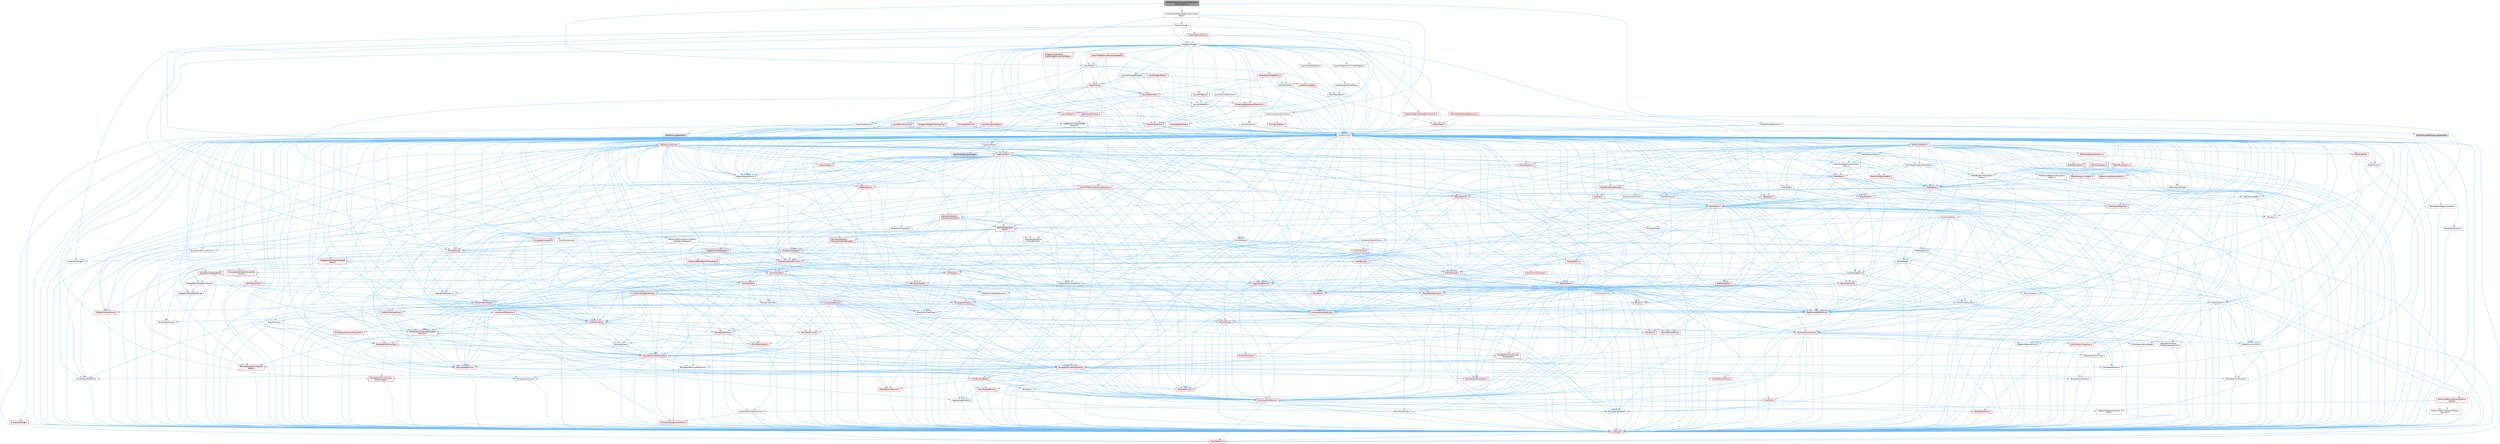 digraph "MediaIOVideoTimecodeConfigurationCustomization.h"
{
 // INTERACTIVE_SVG=YES
 // LATEX_PDF_SIZE
  bgcolor="transparent";
  edge [fontname=Helvetica,fontsize=10,labelfontname=Helvetica,labelfontsize=10];
  node [fontname=Helvetica,fontsize=10,shape=box,height=0.2,width=0.4];
  Node1 [id="Node000001",label="MediaIOVideoTimecodeConfiguration\lCustomization.h",height=0.2,width=0.4,color="gray40", fillcolor="grey60", style="filled", fontcolor="black",tooltip=" "];
  Node1 -> Node2 [id="edge1_Node000001_Node000002",color="steelblue1",style="solid",tooltip=" "];
  Node2 [id="Node000002",label="Customizations/MediaIOCustomization\lBase.h",height=0.2,width=0.4,color="grey40", fillcolor="white", style="filled",URL="$d2/dd0/MediaIOCustomizationBase_8h.html",tooltip=" "];
  Node2 -> Node3 [id="edge2_Node000002_Node000003",color="steelblue1",style="solid",tooltip=" "];
  Node3 [id="Node000003",label="CoreMinimal.h",height=0.2,width=0.4,color="grey40", fillcolor="white", style="filled",URL="$d7/d67/CoreMinimal_8h.html",tooltip=" "];
  Node3 -> Node4 [id="edge3_Node000003_Node000004",color="steelblue1",style="solid",tooltip=" "];
  Node4 [id="Node000004",label="CoreTypes.h",height=0.2,width=0.4,color="red", fillcolor="#FFF0F0", style="filled",URL="$dc/dec/CoreTypes_8h.html",tooltip=" "];
  Node4 -> Node5 [id="edge4_Node000004_Node000005",color="steelblue1",style="solid",tooltip=" "];
  Node5 [id="Node000005",label="HAL/Platform.h",height=0.2,width=0.4,color="red", fillcolor="#FFF0F0", style="filled",URL="$d9/dd0/Platform_8h.html",tooltip=" "];
  Node3 -> Node18 [id="edge5_Node000003_Node000018",color="steelblue1",style="solid",tooltip=" "];
  Node18 [id="Node000018",label="CoreFwd.h",height=0.2,width=0.4,color="red", fillcolor="#FFF0F0", style="filled",URL="$d1/d1e/CoreFwd_8h.html",tooltip=" "];
  Node18 -> Node4 [id="edge6_Node000018_Node000004",color="steelblue1",style="solid",tooltip=" "];
  Node18 -> Node19 [id="edge7_Node000018_Node000019",color="steelblue1",style="solid",tooltip=" "];
  Node19 [id="Node000019",label="Containers/ContainersFwd.h",height=0.2,width=0.4,color="grey40", fillcolor="white", style="filled",URL="$d4/d0a/ContainersFwd_8h.html",tooltip=" "];
  Node19 -> Node5 [id="edge8_Node000019_Node000005",color="steelblue1",style="solid",tooltip=" "];
  Node19 -> Node4 [id="edge9_Node000019_Node000004",color="steelblue1",style="solid",tooltip=" "];
  Node19 -> Node20 [id="edge10_Node000019_Node000020",color="steelblue1",style="solid",tooltip=" "];
  Node20 [id="Node000020",label="Traits/IsContiguousContainer.h",height=0.2,width=0.4,color="red", fillcolor="#FFF0F0", style="filled",URL="$d5/d3c/IsContiguousContainer_8h.html",tooltip=" "];
  Node20 -> Node4 [id="edge11_Node000020_Node000004",color="steelblue1",style="solid",tooltip=" "];
  Node18 -> Node24 [id="edge12_Node000018_Node000024",color="steelblue1",style="solid",tooltip=" "];
  Node24 [id="Node000024",label="UObject/UObjectHierarchy\lFwd.h",height=0.2,width=0.4,color="grey40", fillcolor="white", style="filled",URL="$d3/d13/UObjectHierarchyFwd_8h.html",tooltip=" "];
  Node3 -> Node24 [id="edge13_Node000003_Node000024",color="steelblue1",style="solid",tooltip=" "];
  Node3 -> Node19 [id="edge14_Node000003_Node000019",color="steelblue1",style="solid",tooltip=" "];
  Node3 -> Node25 [id="edge15_Node000003_Node000025",color="steelblue1",style="solid",tooltip=" "];
  Node25 [id="Node000025",label="Misc/VarArgs.h",height=0.2,width=0.4,color="grey40", fillcolor="white", style="filled",URL="$d5/d6f/VarArgs_8h.html",tooltip=" "];
  Node25 -> Node4 [id="edge16_Node000025_Node000004",color="steelblue1",style="solid",tooltip=" "];
  Node3 -> Node26 [id="edge17_Node000003_Node000026",color="steelblue1",style="solid",tooltip=" "];
  Node26 [id="Node000026",label="Logging/LogVerbosity.h",height=0.2,width=0.4,color="grey40", fillcolor="white", style="filled",URL="$d2/d8f/LogVerbosity_8h.html",tooltip=" "];
  Node26 -> Node4 [id="edge18_Node000026_Node000004",color="steelblue1",style="solid",tooltip=" "];
  Node3 -> Node27 [id="edge19_Node000003_Node000027",color="steelblue1",style="solid",tooltip=" "];
  Node27 [id="Node000027",label="Misc/OutputDevice.h",height=0.2,width=0.4,color="red", fillcolor="#FFF0F0", style="filled",URL="$d7/d32/OutputDevice_8h.html",tooltip=" "];
  Node27 -> Node18 [id="edge20_Node000027_Node000018",color="steelblue1",style="solid",tooltip=" "];
  Node27 -> Node4 [id="edge21_Node000027_Node000004",color="steelblue1",style="solid",tooltip=" "];
  Node27 -> Node26 [id="edge22_Node000027_Node000026",color="steelblue1",style="solid",tooltip=" "];
  Node27 -> Node25 [id="edge23_Node000027_Node000025",color="steelblue1",style="solid",tooltip=" "];
  Node3 -> Node33 [id="edge24_Node000003_Node000033",color="steelblue1",style="solid",tooltip=" "];
  Node33 [id="Node000033",label="HAL/PlatformCrt.h",height=0.2,width=0.4,color="red", fillcolor="#FFF0F0", style="filled",URL="$d8/d75/PlatformCrt_8h.html",tooltip=" "];
  Node3 -> Node43 [id="edge25_Node000003_Node000043",color="steelblue1",style="solid",tooltip=" "];
  Node43 [id="Node000043",label="HAL/PlatformMisc.h",height=0.2,width=0.4,color="red", fillcolor="#FFF0F0", style="filled",URL="$d0/df5/PlatformMisc_8h.html",tooltip=" "];
  Node43 -> Node4 [id="edge26_Node000043_Node000004",color="steelblue1",style="solid",tooltip=" "];
  Node3 -> Node62 [id="edge27_Node000003_Node000062",color="steelblue1",style="solid",tooltip=" "];
  Node62 [id="Node000062",label="Misc/AssertionMacros.h",height=0.2,width=0.4,color="red", fillcolor="#FFF0F0", style="filled",URL="$d0/dfa/AssertionMacros_8h.html",tooltip=" "];
  Node62 -> Node4 [id="edge28_Node000062_Node000004",color="steelblue1",style="solid",tooltip=" "];
  Node62 -> Node5 [id="edge29_Node000062_Node000005",color="steelblue1",style="solid",tooltip=" "];
  Node62 -> Node43 [id="edge30_Node000062_Node000043",color="steelblue1",style="solid",tooltip=" "];
  Node62 -> Node63 [id="edge31_Node000062_Node000063",color="steelblue1",style="solid",tooltip=" "];
  Node63 [id="Node000063",label="Templates/EnableIf.h",height=0.2,width=0.4,color="grey40", fillcolor="white", style="filled",URL="$d7/d60/EnableIf_8h.html",tooltip=" "];
  Node63 -> Node4 [id="edge32_Node000063_Node000004",color="steelblue1",style="solid",tooltip=" "];
  Node62 -> Node25 [id="edge33_Node000062_Node000025",color="steelblue1",style="solid",tooltip=" "];
  Node3 -> Node71 [id="edge34_Node000003_Node000071",color="steelblue1",style="solid",tooltip=" "];
  Node71 [id="Node000071",label="Templates/IsPointer.h",height=0.2,width=0.4,color="grey40", fillcolor="white", style="filled",URL="$d7/d05/IsPointer_8h.html",tooltip=" "];
  Node71 -> Node4 [id="edge35_Node000071_Node000004",color="steelblue1",style="solid",tooltip=" "];
  Node3 -> Node72 [id="edge36_Node000003_Node000072",color="steelblue1",style="solid",tooltip=" "];
  Node72 [id="Node000072",label="HAL/PlatformMemory.h",height=0.2,width=0.4,color="red", fillcolor="#FFF0F0", style="filled",URL="$de/d68/PlatformMemory_8h.html",tooltip=" "];
  Node72 -> Node4 [id="edge37_Node000072_Node000004",color="steelblue1",style="solid",tooltip=" "];
  Node3 -> Node55 [id="edge38_Node000003_Node000055",color="steelblue1",style="solid",tooltip=" "];
  Node55 [id="Node000055",label="HAL/PlatformAtomics.h",height=0.2,width=0.4,color="red", fillcolor="#FFF0F0", style="filled",URL="$d3/d36/PlatformAtomics_8h.html",tooltip=" "];
  Node55 -> Node4 [id="edge39_Node000055_Node000004",color="steelblue1",style="solid",tooltip=" "];
  Node3 -> Node77 [id="edge40_Node000003_Node000077",color="steelblue1",style="solid",tooltip=" "];
  Node77 [id="Node000077",label="Misc/Exec.h",height=0.2,width=0.4,color="grey40", fillcolor="white", style="filled",URL="$de/ddb/Exec_8h.html",tooltip=" "];
  Node77 -> Node4 [id="edge41_Node000077_Node000004",color="steelblue1",style="solid",tooltip=" "];
  Node77 -> Node62 [id="edge42_Node000077_Node000062",color="steelblue1",style="solid",tooltip=" "];
  Node3 -> Node78 [id="edge43_Node000003_Node000078",color="steelblue1",style="solid",tooltip=" "];
  Node78 [id="Node000078",label="HAL/MemoryBase.h",height=0.2,width=0.4,color="red", fillcolor="#FFF0F0", style="filled",URL="$d6/d9f/MemoryBase_8h.html",tooltip=" "];
  Node78 -> Node4 [id="edge44_Node000078_Node000004",color="steelblue1",style="solid",tooltip=" "];
  Node78 -> Node55 [id="edge45_Node000078_Node000055",color="steelblue1",style="solid",tooltip=" "];
  Node78 -> Node33 [id="edge46_Node000078_Node000033",color="steelblue1",style="solid",tooltip=" "];
  Node78 -> Node77 [id="edge47_Node000078_Node000077",color="steelblue1",style="solid",tooltip=" "];
  Node78 -> Node27 [id="edge48_Node000078_Node000027",color="steelblue1",style="solid",tooltip=" "];
  Node3 -> Node88 [id="edge49_Node000003_Node000088",color="steelblue1",style="solid",tooltip=" "];
  Node88 [id="Node000088",label="HAL/UnrealMemory.h",height=0.2,width=0.4,color="red", fillcolor="#FFF0F0", style="filled",URL="$d9/d96/UnrealMemory_8h.html",tooltip=" "];
  Node88 -> Node4 [id="edge50_Node000088_Node000004",color="steelblue1",style="solid",tooltip=" "];
  Node88 -> Node78 [id="edge51_Node000088_Node000078",color="steelblue1",style="solid",tooltip=" "];
  Node88 -> Node72 [id="edge52_Node000088_Node000072",color="steelblue1",style="solid",tooltip=" "];
  Node88 -> Node71 [id="edge53_Node000088_Node000071",color="steelblue1",style="solid",tooltip=" "];
  Node3 -> Node90 [id="edge54_Node000003_Node000090",color="steelblue1",style="solid",tooltip=" "];
  Node90 [id="Node000090",label="Templates/IsArithmetic.h",height=0.2,width=0.4,color="grey40", fillcolor="white", style="filled",URL="$d2/d5d/IsArithmetic_8h.html",tooltip=" "];
  Node90 -> Node4 [id="edge55_Node000090_Node000004",color="steelblue1",style="solid",tooltip=" "];
  Node3 -> Node84 [id="edge56_Node000003_Node000084",color="steelblue1",style="solid",tooltip=" "];
  Node84 [id="Node000084",label="Templates/AndOrNot.h",height=0.2,width=0.4,color="grey40", fillcolor="white", style="filled",URL="$db/d0a/AndOrNot_8h.html",tooltip=" "];
  Node84 -> Node4 [id="edge57_Node000084_Node000004",color="steelblue1",style="solid",tooltip=" "];
  Node3 -> Node91 [id="edge58_Node000003_Node000091",color="steelblue1",style="solid",tooltip=" "];
  Node91 [id="Node000091",label="Templates/IsPODType.h",height=0.2,width=0.4,color="grey40", fillcolor="white", style="filled",URL="$d7/db1/IsPODType_8h.html",tooltip=" "];
  Node91 -> Node4 [id="edge59_Node000091_Node000004",color="steelblue1",style="solid",tooltip=" "];
  Node3 -> Node92 [id="edge60_Node000003_Node000092",color="steelblue1",style="solid",tooltip=" "];
  Node92 [id="Node000092",label="Templates/IsUECoreType.h",height=0.2,width=0.4,color="red", fillcolor="#FFF0F0", style="filled",URL="$d1/db8/IsUECoreType_8h.html",tooltip=" "];
  Node92 -> Node4 [id="edge61_Node000092_Node000004",color="steelblue1",style="solid",tooltip=" "];
  Node3 -> Node85 [id="edge62_Node000003_Node000085",color="steelblue1",style="solid",tooltip=" "];
  Node85 [id="Node000085",label="Templates/IsTriviallyCopy\lConstructible.h",height=0.2,width=0.4,color="red", fillcolor="#FFF0F0", style="filled",URL="$d3/d78/IsTriviallyCopyConstructible_8h.html",tooltip=" "];
  Node85 -> Node4 [id="edge63_Node000085_Node000004",color="steelblue1",style="solid",tooltip=" "];
  Node3 -> Node93 [id="edge64_Node000003_Node000093",color="steelblue1",style="solid",tooltip=" "];
  Node93 [id="Node000093",label="Templates/UnrealTypeTraits.h",height=0.2,width=0.4,color="red", fillcolor="#FFF0F0", style="filled",URL="$d2/d2d/UnrealTypeTraits_8h.html",tooltip=" "];
  Node93 -> Node4 [id="edge65_Node000093_Node000004",color="steelblue1",style="solid",tooltip=" "];
  Node93 -> Node71 [id="edge66_Node000093_Node000071",color="steelblue1",style="solid",tooltip=" "];
  Node93 -> Node62 [id="edge67_Node000093_Node000062",color="steelblue1",style="solid",tooltip=" "];
  Node93 -> Node84 [id="edge68_Node000093_Node000084",color="steelblue1",style="solid",tooltip=" "];
  Node93 -> Node63 [id="edge69_Node000093_Node000063",color="steelblue1",style="solid",tooltip=" "];
  Node93 -> Node90 [id="edge70_Node000093_Node000090",color="steelblue1",style="solid",tooltip=" "];
  Node93 -> Node91 [id="edge71_Node000093_Node000091",color="steelblue1",style="solid",tooltip=" "];
  Node93 -> Node92 [id="edge72_Node000093_Node000092",color="steelblue1",style="solid",tooltip=" "];
  Node93 -> Node85 [id="edge73_Node000093_Node000085",color="steelblue1",style="solid",tooltip=" "];
  Node3 -> Node63 [id="edge74_Node000003_Node000063",color="steelblue1",style="solid",tooltip=" "];
  Node3 -> Node95 [id="edge75_Node000003_Node000095",color="steelblue1",style="solid",tooltip=" "];
  Node95 [id="Node000095",label="Templates/RemoveReference.h",height=0.2,width=0.4,color="grey40", fillcolor="white", style="filled",URL="$da/dbe/RemoveReference_8h.html",tooltip=" "];
  Node95 -> Node4 [id="edge76_Node000095_Node000004",color="steelblue1",style="solid",tooltip=" "];
  Node3 -> Node96 [id="edge77_Node000003_Node000096",color="steelblue1",style="solid",tooltip=" "];
  Node96 [id="Node000096",label="Templates/IntegralConstant.h",height=0.2,width=0.4,color="grey40", fillcolor="white", style="filled",URL="$db/d1b/IntegralConstant_8h.html",tooltip=" "];
  Node96 -> Node4 [id="edge78_Node000096_Node000004",color="steelblue1",style="solid",tooltip=" "];
  Node3 -> Node97 [id="edge79_Node000003_Node000097",color="steelblue1",style="solid",tooltip=" "];
  Node97 [id="Node000097",label="Templates/IsClass.h",height=0.2,width=0.4,color="grey40", fillcolor="white", style="filled",URL="$db/dcb/IsClass_8h.html",tooltip=" "];
  Node97 -> Node4 [id="edge80_Node000097_Node000004",color="steelblue1",style="solid",tooltip=" "];
  Node3 -> Node98 [id="edge81_Node000003_Node000098",color="steelblue1",style="solid",tooltip=" "];
  Node98 [id="Node000098",label="Templates/TypeCompatible\lBytes.h",height=0.2,width=0.4,color="red", fillcolor="#FFF0F0", style="filled",URL="$df/d0a/TypeCompatibleBytes_8h.html",tooltip=" "];
  Node98 -> Node4 [id="edge82_Node000098_Node000004",color="steelblue1",style="solid",tooltip=" "];
  Node3 -> Node20 [id="edge83_Node000003_Node000020",color="steelblue1",style="solid",tooltip=" "];
  Node3 -> Node99 [id="edge84_Node000003_Node000099",color="steelblue1",style="solid",tooltip=" "];
  Node99 [id="Node000099",label="Templates/UnrealTemplate.h",height=0.2,width=0.4,color="red", fillcolor="#FFF0F0", style="filled",URL="$d4/d24/UnrealTemplate_8h.html",tooltip=" "];
  Node99 -> Node4 [id="edge85_Node000099_Node000004",color="steelblue1",style="solid",tooltip=" "];
  Node99 -> Node71 [id="edge86_Node000099_Node000071",color="steelblue1",style="solid",tooltip=" "];
  Node99 -> Node88 [id="edge87_Node000099_Node000088",color="steelblue1",style="solid",tooltip=" "];
  Node99 -> Node93 [id="edge88_Node000099_Node000093",color="steelblue1",style="solid",tooltip=" "];
  Node99 -> Node95 [id="edge89_Node000099_Node000095",color="steelblue1",style="solid",tooltip=" "];
  Node99 -> Node98 [id="edge90_Node000099_Node000098",color="steelblue1",style="solid",tooltip=" "];
  Node99 -> Node66 [id="edge91_Node000099_Node000066",color="steelblue1",style="solid",tooltip=" "];
  Node66 [id="Node000066",label="Templates/Identity.h",height=0.2,width=0.4,color="grey40", fillcolor="white", style="filled",URL="$d0/dd5/Identity_8h.html",tooltip=" "];
  Node99 -> Node20 [id="edge92_Node000099_Node000020",color="steelblue1",style="solid",tooltip=" "];
  Node3 -> Node48 [id="edge93_Node000003_Node000048",color="steelblue1",style="solid",tooltip=" "];
  Node48 [id="Node000048",label="Math/NumericLimits.h",height=0.2,width=0.4,color="grey40", fillcolor="white", style="filled",URL="$df/d1b/NumericLimits_8h.html",tooltip=" "];
  Node48 -> Node4 [id="edge94_Node000048_Node000004",color="steelblue1",style="solid",tooltip=" "];
  Node3 -> Node103 [id="edge95_Node000003_Node000103",color="steelblue1",style="solid",tooltip=" "];
  Node103 [id="Node000103",label="HAL/PlatformMath.h",height=0.2,width=0.4,color="red", fillcolor="#FFF0F0", style="filled",URL="$dc/d53/PlatformMath_8h.html",tooltip=" "];
  Node103 -> Node4 [id="edge96_Node000103_Node000004",color="steelblue1",style="solid",tooltip=" "];
  Node3 -> Node86 [id="edge97_Node000003_Node000086",color="steelblue1",style="solid",tooltip=" "];
  Node86 [id="Node000086",label="Templates/IsTriviallyCopy\lAssignable.h",height=0.2,width=0.4,color="red", fillcolor="#FFF0F0", style="filled",URL="$d2/df2/IsTriviallyCopyAssignable_8h.html",tooltip=" "];
  Node86 -> Node4 [id="edge98_Node000086_Node000004",color="steelblue1",style="solid",tooltip=" "];
  Node3 -> Node111 [id="edge99_Node000003_Node000111",color="steelblue1",style="solid",tooltip=" "];
  Node111 [id="Node000111",label="Templates/MemoryOps.h",height=0.2,width=0.4,color="red", fillcolor="#FFF0F0", style="filled",URL="$db/dea/MemoryOps_8h.html",tooltip=" "];
  Node111 -> Node4 [id="edge100_Node000111_Node000004",color="steelblue1",style="solid",tooltip=" "];
  Node111 -> Node88 [id="edge101_Node000111_Node000088",color="steelblue1",style="solid",tooltip=" "];
  Node111 -> Node86 [id="edge102_Node000111_Node000086",color="steelblue1",style="solid",tooltip=" "];
  Node111 -> Node85 [id="edge103_Node000111_Node000085",color="steelblue1",style="solid",tooltip=" "];
  Node111 -> Node93 [id="edge104_Node000111_Node000093",color="steelblue1",style="solid",tooltip=" "];
  Node3 -> Node112 [id="edge105_Node000003_Node000112",color="steelblue1",style="solid",tooltip=" "];
  Node112 [id="Node000112",label="Containers/ContainerAllocation\lPolicies.h",height=0.2,width=0.4,color="red", fillcolor="#FFF0F0", style="filled",URL="$d7/dff/ContainerAllocationPolicies_8h.html",tooltip=" "];
  Node112 -> Node4 [id="edge106_Node000112_Node000004",color="steelblue1",style="solid",tooltip=" "];
  Node112 -> Node112 [id="edge107_Node000112_Node000112",color="steelblue1",style="solid",tooltip=" "];
  Node112 -> Node103 [id="edge108_Node000112_Node000103",color="steelblue1",style="solid",tooltip=" "];
  Node112 -> Node88 [id="edge109_Node000112_Node000088",color="steelblue1",style="solid",tooltip=" "];
  Node112 -> Node48 [id="edge110_Node000112_Node000048",color="steelblue1",style="solid",tooltip=" "];
  Node112 -> Node62 [id="edge111_Node000112_Node000062",color="steelblue1",style="solid",tooltip=" "];
  Node112 -> Node111 [id="edge112_Node000112_Node000111",color="steelblue1",style="solid",tooltip=" "];
  Node112 -> Node98 [id="edge113_Node000112_Node000098",color="steelblue1",style="solid",tooltip=" "];
  Node3 -> Node115 [id="edge114_Node000003_Node000115",color="steelblue1",style="solid",tooltip=" "];
  Node115 [id="Node000115",label="Templates/IsEnumClass.h",height=0.2,width=0.4,color="grey40", fillcolor="white", style="filled",URL="$d7/d15/IsEnumClass_8h.html",tooltip=" "];
  Node115 -> Node4 [id="edge115_Node000115_Node000004",color="steelblue1",style="solid",tooltip=" "];
  Node115 -> Node84 [id="edge116_Node000115_Node000084",color="steelblue1",style="solid",tooltip=" "];
  Node3 -> Node116 [id="edge117_Node000003_Node000116",color="steelblue1",style="solid",tooltip=" "];
  Node116 [id="Node000116",label="HAL/PlatformProperties.h",height=0.2,width=0.4,color="red", fillcolor="#FFF0F0", style="filled",URL="$d9/db0/PlatformProperties_8h.html",tooltip=" "];
  Node116 -> Node4 [id="edge118_Node000116_Node000004",color="steelblue1",style="solid",tooltip=" "];
  Node3 -> Node119 [id="edge119_Node000003_Node000119",color="steelblue1",style="solid",tooltip=" "];
  Node119 [id="Node000119",label="Misc/EngineVersionBase.h",height=0.2,width=0.4,color="grey40", fillcolor="white", style="filled",URL="$d5/d2b/EngineVersionBase_8h.html",tooltip=" "];
  Node119 -> Node4 [id="edge120_Node000119_Node000004",color="steelblue1",style="solid",tooltip=" "];
  Node3 -> Node120 [id="edge121_Node000003_Node000120",color="steelblue1",style="solid",tooltip=" "];
  Node120 [id="Node000120",label="Internationalization\l/TextNamespaceFwd.h",height=0.2,width=0.4,color="grey40", fillcolor="white", style="filled",URL="$d8/d97/TextNamespaceFwd_8h.html",tooltip=" "];
  Node120 -> Node4 [id="edge122_Node000120_Node000004",color="steelblue1",style="solid",tooltip=" "];
  Node3 -> Node121 [id="edge123_Node000003_Node000121",color="steelblue1",style="solid",tooltip=" "];
  Node121 [id="Node000121",label="Serialization/Archive.h",height=0.2,width=0.4,color="red", fillcolor="#FFF0F0", style="filled",URL="$d7/d3b/Archive_8h.html",tooltip=" "];
  Node121 -> Node18 [id="edge124_Node000121_Node000018",color="steelblue1",style="solid",tooltip=" "];
  Node121 -> Node4 [id="edge125_Node000121_Node000004",color="steelblue1",style="solid",tooltip=" "];
  Node121 -> Node116 [id="edge126_Node000121_Node000116",color="steelblue1",style="solid",tooltip=" "];
  Node121 -> Node120 [id="edge127_Node000121_Node000120",color="steelblue1",style="solid",tooltip=" "];
  Node121 -> Node62 [id="edge128_Node000121_Node000062",color="steelblue1",style="solid",tooltip=" "];
  Node121 -> Node119 [id="edge129_Node000121_Node000119",color="steelblue1",style="solid",tooltip=" "];
  Node121 -> Node25 [id="edge130_Node000121_Node000025",color="steelblue1",style="solid",tooltip=" "];
  Node121 -> Node63 [id="edge131_Node000121_Node000063",color="steelblue1",style="solid",tooltip=" "];
  Node121 -> Node115 [id="edge132_Node000121_Node000115",color="steelblue1",style="solid",tooltip=" "];
  Node121 -> Node99 [id="edge133_Node000121_Node000099",color="steelblue1",style="solid",tooltip=" "];
  Node121 -> Node124 [id="edge134_Node000121_Node000124",color="steelblue1",style="solid",tooltip=" "];
  Node124 [id="Node000124",label="UObject/ObjectVersion.h",height=0.2,width=0.4,color="grey40", fillcolor="white", style="filled",URL="$da/d63/ObjectVersion_8h.html",tooltip=" "];
  Node124 -> Node4 [id="edge135_Node000124_Node000004",color="steelblue1",style="solid",tooltip=" "];
  Node3 -> Node125 [id="edge136_Node000003_Node000125",color="steelblue1",style="solid",tooltip=" "];
  Node125 [id="Node000125",label="Templates/Less.h",height=0.2,width=0.4,color="grey40", fillcolor="white", style="filled",URL="$de/dc8/Less_8h.html",tooltip=" "];
  Node125 -> Node4 [id="edge137_Node000125_Node000004",color="steelblue1",style="solid",tooltip=" "];
  Node125 -> Node99 [id="edge138_Node000125_Node000099",color="steelblue1",style="solid",tooltip=" "];
  Node3 -> Node126 [id="edge139_Node000003_Node000126",color="steelblue1",style="solid",tooltip=" "];
  Node126 [id="Node000126",label="Templates/Sorting.h",height=0.2,width=0.4,color="red", fillcolor="#FFF0F0", style="filled",URL="$d3/d9e/Sorting_8h.html",tooltip=" "];
  Node126 -> Node4 [id="edge140_Node000126_Node000004",color="steelblue1",style="solid",tooltip=" "];
  Node126 -> Node103 [id="edge141_Node000126_Node000103",color="steelblue1",style="solid",tooltip=" "];
  Node126 -> Node125 [id="edge142_Node000126_Node000125",color="steelblue1",style="solid",tooltip=" "];
  Node3 -> Node137 [id="edge143_Node000003_Node000137",color="steelblue1",style="solid",tooltip=" "];
  Node137 [id="Node000137",label="Misc/Char.h",height=0.2,width=0.4,color="red", fillcolor="#FFF0F0", style="filled",URL="$d0/d58/Char_8h.html",tooltip=" "];
  Node137 -> Node4 [id="edge144_Node000137_Node000004",color="steelblue1",style="solid",tooltip=" "];
  Node3 -> Node140 [id="edge145_Node000003_Node000140",color="steelblue1",style="solid",tooltip=" "];
  Node140 [id="Node000140",label="GenericPlatform/GenericPlatform\lStricmp.h",height=0.2,width=0.4,color="grey40", fillcolor="white", style="filled",URL="$d2/d86/GenericPlatformStricmp_8h.html",tooltip=" "];
  Node140 -> Node4 [id="edge146_Node000140_Node000004",color="steelblue1",style="solid",tooltip=" "];
  Node3 -> Node141 [id="edge147_Node000003_Node000141",color="steelblue1",style="solid",tooltip=" "];
  Node141 [id="Node000141",label="GenericPlatform/GenericPlatform\lString.h",height=0.2,width=0.4,color="red", fillcolor="#FFF0F0", style="filled",URL="$dd/d20/GenericPlatformString_8h.html",tooltip=" "];
  Node141 -> Node4 [id="edge148_Node000141_Node000004",color="steelblue1",style="solid",tooltip=" "];
  Node141 -> Node140 [id="edge149_Node000141_Node000140",color="steelblue1",style="solid",tooltip=" "];
  Node141 -> Node63 [id="edge150_Node000141_Node000063",color="steelblue1",style="solid",tooltip=" "];
  Node3 -> Node74 [id="edge151_Node000003_Node000074",color="steelblue1",style="solid",tooltip=" "];
  Node74 [id="Node000074",label="HAL/PlatformString.h",height=0.2,width=0.4,color="red", fillcolor="#FFF0F0", style="filled",URL="$db/db5/PlatformString_8h.html",tooltip=" "];
  Node74 -> Node4 [id="edge152_Node000074_Node000004",color="steelblue1",style="solid",tooltip=" "];
  Node3 -> Node144 [id="edge153_Node000003_Node000144",color="steelblue1",style="solid",tooltip=" "];
  Node144 [id="Node000144",label="Misc/CString.h",height=0.2,width=0.4,color="red", fillcolor="#FFF0F0", style="filled",URL="$d2/d49/CString_8h.html",tooltip=" "];
  Node144 -> Node4 [id="edge154_Node000144_Node000004",color="steelblue1",style="solid",tooltip=" "];
  Node144 -> Node33 [id="edge155_Node000144_Node000033",color="steelblue1",style="solid",tooltip=" "];
  Node144 -> Node74 [id="edge156_Node000144_Node000074",color="steelblue1",style="solid",tooltip=" "];
  Node144 -> Node62 [id="edge157_Node000144_Node000062",color="steelblue1",style="solid",tooltip=" "];
  Node144 -> Node137 [id="edge158_Node000144_Node000137",color="steelblue1",style="solid",tooltip=" "];
  Node144 -> Node25 [id="edge159_Node000144_Node000025",color="steelblue1",style="solid",tooltip=" "];
  Node3 -> Node145 [id="edge160_Node000003_Node000145",color="steelblue1",style="solid",tooltip=" "];
  Node145 [id="Node000145",label="Misc/Crc.h",height=0.2,width=0.4,color="red", fillcolor="#FFF0F0", style="filled",URL="$d4/dd2/Crc_8h.html",tooltip=" "];
  Node145 -> Node4 [id="edge161_Node000145_Node000004",color="steelblue1",style="solid",tooltip=" "];
  Node145 -> Node74 [id="edge162_Node000145_Node000074",color="steelblue1",style="solid",tooltip=" "];
  Node145 -> Node62 [id="edge163_Node000145_Node000062",color="steelblue1",style="solid",tooltip=" "];
  Node145 -> Node144 [id="edge164_Node000145_Node000144",color="steelblue1",style="solid",tooltip=" "];
  Node145 -> Node137 [id="edge165_Node000145_Node000137",color="steelblue1",style="solid",tooltip=" "];
  Node145 -> Node93 [id="edge166_Node000145_Node000093",color="steelblue1",style="solid",tooltip=" "];
  Node3 -> Node136 [id="edge167_Node000003_Node000136",color="steelblue1",style="solid",tooltip=" "];
  Node136 [id="Node000136",label="Math/UnrealMathUtility.h",height=0.2,width=0.4,color="red", fillcolor="#FFF0F0", style="filled",URL="$db/db8/UnrealMathUtility_8h.html",tooltip=" "];
  Node136 -> Node4 [id="edge168_Node000136_Node000004",color="steelblue1",style="solid",tooltip=" "];
  Node136 -> Node62 [id="edge169_Node000136_Node000062",color="steelblue1",style="solid",tooltip=" "];
  Node136 -> Node103 [id="edge170_Node000136_Node000103",color="steelblue1",style="solid",tooltip=" "];
  Node136 -> Node66 [id="edge171_Node000136_Node000066",color="steelblue1",style="solid",tooltip=" "];
  Node3 -> Node146 [id="edge172_Node000003_Node000146",color="steelblue1",style="solid",tooltip=" "];
  Node146 [id="Node000146",label="Containers/UnrealString.h",height=0.2,width=0.4,color="red", fillcolor="#FFF0F0", style="filled",URL="$d5/dba/UnrealString_8h.html",tooltip=" "];
  Node3 -> Node150 [id="edge173_Node000003_Node000150",color="steelblue1",style="solid",tooltip=" "];
  Node150 [id="Node000150",label="Containers/Array.h",height=0.2,width=0.4,color="red", fillcolor="#FFF0F0", style="filled",URL="$df/dd0/Array_8h.html",tooltip=" "];
  Node150 -> Node4 [id="edge174_Node000150_Node000004",color="steelblue1",style="solid",tooltip=" "];
  Node150 -> Node62 [id="edge175_Node000150_Node000062",color="steelblue1",style="solid",tooltip=" "];
  Node150 -> Node88 [id="edge176_Node000150_Node000088",color="steelblue1",style="solid",tooltip=" "];
  Node150 -> Node93 [id="edge177_Node000150_Node000093",color="steelblue1",style="solid",tooltip=" "];
  Node150 -> Node99 [id="edge178_Node000150_Node000099",color="steelblue1",style="solid",tooltip=" "];
  Node150 -> Node112 [id="edge179_Node000150_Node000112",color="steelblue1",style="solid",tooltip=" "];
  Node150 -> Node121 [id="edge180_Node000150_Node000121",color="steelblue1",style="solid",tooltip=" "];
  Node150 -> Node129 [id="edge181_Node000150_Node000129",color="steelblue1",style="solid",tooltip=" "];
  Node129 [id="Node000129",label="Templates/Invoke.h",height=0.2,width=0.4,color="red", fillcolor="#FFF0F0", style="filled",URL="$d7/deb/Invoke_8h.html",tooltip=" "];
  Node129 -> Node4 [id="edge182_Node000129_Node000004",color="steelblue1",style="solid",tooltip=" "];
  Node129 -> Node99 [id="edge183_Node000129_Node000099",color="steelblue1",style="solid",tooltip=" "];
  Node150 -> Node125 [id="edge184_Node000150_Node000125",color="steelblue1",style="solid",tooltip=" "];
  Node150 -> Node126 [id="edge185_Node000150_Node000126",color="steelblue1",style="solid",tooltip=" "];
  Node150 -> Node173 [id="edge186_Node000150_Node000173",color="steelblue1",style="solid",tooltip=" "];
  Node173 [id="Node000173",label="Templates/AlignmentTemplates.h",height=0.2,width=0.4,color="red", fillcolor="#FFF0F0", style="filled",URL="$dd/d32/AlignmentTemplates_8h.html",tooltip=" "];
  Node173 -> Node4 [id="edge187_Node000173_Node000004",color="steelblue1",style="solid",tooltip=" "];
  Node173 -> Node71 [id="edge188_Node000173_Node000071",color="steelblue1",style="solid",tooltip=" "];
  Node3 -> Node174 [id="edge189_Node000003_Node000174",color="steelblue1",style="solid",tooltip=" "];
  Node174 [id="Node000174",label="Misc/FrameNumber.h",height=0.2,width=0.4,color="grey40", fillcolor="white", style="filled",URL="$dd/dbd/FrameNumber_8h.html",tooltip=" "];
  Node174 -> Node4 [id="edge190_Node000174_Node000004",color="steelblue1",style="solid",tooltip=" "];
  Node174 -> Node48 [id="edge191_Node000174_Node000048",color="steelblue1",style="solid",tooltip=" "];
  Node174 -> Node136 [id="edge192_Node000174_Node000136",color="steelblue1",style="solid",tooltip=" "];
  Node174 -> Node63 [id="edge193_Node000174_Node000063",color="steelblue1",style="solid",tooltip=" "];
  Node174 -> Node93 [id="edge194_Node000174_Node000093",color="steelblue1",style="solid",tooltip=" "];
  Node3 -> Node175 [id="edge195_Node000003_Node000175",color="steelblue1",style="solid",tooltip=" "];
  Node175 [id="Node000175",label="Misc/Timespan.h",height=0.2,width=0.4,color="grey40", fillcolor="white", style="filled",URL="$da/dd9/Timespan_8h.html",tooltip=" "];
  Node175 -> Node4 [id="edge196_Node000175_Node000004",color="steelblue1",style="solid",tooltip=" "];
  Node175 -> Node176 [id="edge197_Node000175_Node000176",color="steelblue1",style="solid",tooltip=" "];
  Node176 [id="Node000176",label="Math/Interval.h",height=0.2,width=0.4,color="grey40", fillcolor="white", style="filled",URL="$d1/d55/Interval_8h.html",tooltip=" "];
  Node176 -> Node4 [id="edge198_Node000176_Node000004",color="steelblue1",style="solid",tooltip=" "];
  Node176 -> Node90 [id="edge199_Node000176_Node000090",color="steelblue1",style="solid",tooltip=" "];
  Node176 -> Node93 [id="edge200_Node000176_Node000093",color="steelblue1",style="solid",tooltip=" "];
  Node176 -> Node48 [id="edge201_Node000176_Node000048",color="steelblue1",style="solid",tooltip=" "];
  Node176 -> Node136 [id="edge202_Node000176_Node000136",color="steelblue1",style="solid",tooltip=" "];
  Node175 -> Node136 [id="edge203_Node000175_Node000136",color="steelblue1",style="solid",tooltip=" "];
  Node175 -> Node62 [id="edge204_Node000175_Node000062",color="steelblue1",style="solid",tooltip=" "];
  Node3 -> Node177 [id="edge205_Node000003_Node000177",color="steelblue1",style="solid",tooltip=" "];
  Node177 [id="Node000177",label="Containers/StringConv.h",height=0.2,width=0.4,color="red", fillcolor="#FFF0F0", style="filled",URL="$d3/ddf/StringConv_8h.html",tooltip=" "];
  Node177 -> Node4 [id="edge206_Node000177_Node000004",color="steelblue1",style="solid",tooltip=" "];
  Node177 -> Node62 [id="edge207_Node000177_Node000062",color="steelblue1",style="solid",tooltip=" "];
  Node177 -> Node112 [id="edge208_Node000177_Node000112",color="steelblue1",style="solid",tooltip=" "];
  Node177 -> Node150 [id="edge209_Node000177_Node000150",color="steelblue1",style="solid",tooltip=" "];
  Node177 -> Node144 [id="edge210_Node000177_Node000144",color="steelblue1",style="solid",tooltip=" "];
  Node177 -> Node178 [id="edge211_Node000177_Node000178",color="steelblue1",style="solid",tooltip=" "];
  Node178 [id="Node000178",label="Templates/IsArray.h",height=0.2,width=0.4,color="grey40", fillcolor="white", style="filled",URL="$d8/d8d/IsArray_8h.html",tooltip=" "];
  Node178 -> Node4 [id="edge212_Node000178_Node000004",color="steelblue1",style="solid",tooltip=" "];
  Node177 -> Node99 [id="edge213_Node000177_Node000099",color="steelblue1",style="solid",tooltip=" "];
  Node177 -> Node93 [id="edge214_Node000177_Node000093",color="steelblue1",style="solid",tooltip=" "];
  Node177 -> Node20 [id="edge215_Node000177_Node000020",color="steelblue1",style="solid",tooltip=" "];
  Node3 -> Node179 [id="edge216_Node000003_Node000179",color="steelblue1",style="solid",tooltip=" "];
  Node179 [id="Node000179",label="UObject/UnrealNames.h",height=0.2,width=0.4,color="red", fillcolor="#FFF0F0", style="filled",URL="$d8/db1/UnrealNames_8h.html",tooltip=" "];
  Node179 -> Node4 [id="edge217_Node000179_Node000004",color="steelblue1",style="solid",tooltip=" "];
  Node3 -> Node181 [id="edge218_Node000003_Node000181",color="steelblue1",style="solid",tooltip=" "];
  Node181 [id="Node000181",label="UObject/NameTypes.h",height=0.2,width=0.4,color="red", fillcolor="#FFF0F0", style="filled",URL="$d6/d35/NameTypes_8h.html",tooltip=" "];
  Node181 -> Node4 [id="edge219_Node000181_Node000004",color="steelblue1",style="solid",tooltip=" "];
  Node181 -> Node62 [id="edge220_Node000181_Node000062",color="steelblue1",style="solid",tooltip=" "];
  Node181 -> Node88 [id="edge221_Node000181_Node000088",color="steelblue1",style="solid",tooltip=" "];
  Node181 -> Node93 [id="edge222_Node000181_Node000093",color="steelblue1",style="solid",tooltip=" "];
  Node181 -> Node99 [id="edge223_Node000181_Node000099",color="steelblue1",style="solid",tooltip=" "];
  Node181 -> Node146 [id="edge224_Node000181_Node000146",color="steelblue1",style="solid",tooltip=" "];
  Node181 -> Node177 [id="edge225_Node000181_Node000177",color="steelblue1",style="solid",tooltip=" "];
  Node181 -> Node179 [id="edge226_Node000181_Node000179",color="steelblue1",style="solid",tooltip=" "];
  Node3 -> Node189 [id="edge227_Node000003_Node000189",color="steelblue1",style="solid",tooltip=" "];
  Node189 [id="Node000189",label="Misc/Parse.h",height=0.2,width=0.4,color="red", fillcolor="#FFF0F0", style="filled",URL="$dc/d71/Parse_8h.html",tooltip=" "];
  Node189 -> Node146 [id="edge228_Node000189_Node000146",color="steelblue1",style="solid",tooltip=" "];
  Node189 -> Node4 [id="edge229_Node000189_Node000004",color="steelblue1",style="solid",tooltip=" "];
  Node189 -> Node33 [id="edge230_Node000189_Node000033",color="steelblue1",style="solid",tooltip=" "];
  Node189 -> Node50 [id="edge231_Node000189_Node000050",color="steelblue1",style="solid",tooltip=" "];
  Node50 [id="Node000050",label="Misc/EnumClassFlags.h",height=0.2,width=0.4,color="grey40", fillcolor="white", style="filled",URL="$d8/de7/EnumClassFlags_8h.html",tooltip=" "];
  Node189 -> Node190 [id="edge232_Node000189_Node000190",color="steelblue1",style="solid",tooltip=" "];
  Node190 [id="Node000190",label="Templates/Function.h",height=0.2,width=0.4,color="red", fillcolor="#FFF0F0", style="filled",URL="$df/df5/Function_8h.html",tooltip=" "];
  Node190 -> Node4 [id="edge233_Node000190_Node000004",color="steelblue1",style="solid",tooltip=" "];
  Node190 -> Node62 [id="edge234_Node000190_Node000062",color="steelblue1",style="solid",tooltip=" "];
  Node190 -> Node88 [id="edge235_Node000190_Node000088",color="steelblue1",style="solid",tooltip=" "];
  Node190 -> Node93 [id="edge236_Node000190_Node000093",color="steelblue1",style="solid",tooltip=" "];
  Node190 -> Node129 [id="edge237_Node000190_Node000129",color="steelblue1",style="solid",tooltip=" "];
  Node190 -> Node99 [id="edge238_Node000190_Node000099",color="steelblue1",style="solid",tooltip=" "];
  Node190 -> Node136 [id="edge239_Node000190_Node000136",color="steelblue1",style="solid",tooltip=" "];
  Node3 -> Node173 [id="edge240_Node000003_Node000173",color="steelblue1",style="solid",tooltip=" "];
  Node3 -> Node192 [id="edge241_Node000003_Node000192",color="steelblue1",style="solid",tooltip=" "];
  Node192 [id="Node000192",label="Misc/StructBuilder.h",height=0.2,width=0.4,color="grey40", fillcolor="white", style="filled",URL="$d9/db3/StructBuilder_8h.html",tooltip=" "];
  Node192 -> Node4 [id="edge242_Node000192_Node000004",color="steelblue1",style="solid",tooltip=" "];
  Node192 -> Node136 [id="edge243_Node000192_Node000136",color="steelblue1",style="solid",tooltip=" "];
  Node192 -> Node173 [id="edge244_Node000192_Node000173",color="steelblue1",style="solid",tooltip=" "];
  Node3 -> Node105 [id="edge245_Node000003_Node000105",color="steelblue1",style="solid",tooltip=" "];
  Node105 [id="Node000105",label="Templates/Decay.h",height=0.2,width=0.4,color="red", fillcolor="#FFF0F0", style="filled",URL="$dd/d0f/Decay_8h.html",tooltip=" "];
  Node105 -> Node4 [id="edge246_Node000105_Node000004",color="steelblue1",style="solid",tooltip=" "];
  Node105 -> Node95 [id="edge247_Node000105_Node000095",color="steelblue1",style="solid",tooltip=" "];
  Node3 -> Node193 [id="edge248_Node000003_Node000193",color="steelblue1",style="solid",tooltip=" "];
  Node193 [id="Node000193",label="Templates/PointerIsConvertible\lFromTo.h",height=0.2,width=0.4,color="red", fillcolor="#FFF0F0", style="filled",URL="$d6/d65/PointerIsConvertibleFromTo_8h.html",tooltip=" "];
  Node193 -> Node4 [id="edge249_Node000193_Node000004",color="steelblue1",style="solid",tooltip=" "];
  Node3 -> Node129 [id="edge250_Node000003_Node000129",color="steelblue1",style="solid",tooltip=" "];
  Node3 -> Node190 [id="edge251_Node000003_Node000190",color="steelblue1",style="solid",tooltip=" "];
  Node3 -> Node162 [id="edge252_Node000003_Node000162",color="steelblue1",style="solid",tooltip=" "];
  Node162 [id="Node000162",label="Templates/TypeHash.h",height=0.2,width=0.4,color="red", fillcolor="#FFF0F0", style="filled",URL="$d1/d62/TypeHash_8h.html",tooltip=" "];
  Node162 -> Node4 [id="edge253_Node000162_Node000004",color="steelblue1",style="solid",tooltip=" "];
  Node162 -> Node145 [id="edge254_Node000162_Node000145",color="steelblue1",style="solid",tooltip=" "];
  Node3 -> Node194 [id="edge255_Node000003_Node000194",color="steelblue1",style="solid",tooltip=" "];
  Node194 [id="Node000194",label="Containers/ScriptArray.h",height=0.2,width=0.4,color="red", fillcolor="#FFF0F0", style="filled",URL="$dc/daf/ScriptArray_8h.html",tooltip=" "];
  Node194 -> Node4 [id="edge256_Node000194_Node000004",color="steelblue1",style="solid",tooltip=" "];
  Node194 -> Node62 [id="edge257_Node000194_Node000062",color="steelblue1",style="solid",tooltip=" "];
  Node194 -> Node88 [id="edge258_Node000194_Node000088",color="steelblue1",style="solid",tooltip=" "];
  Node194 -> Node112 [id="edge259_Node000194_Node000112",color="steelblue1",style="solid",tooltip=" "];
  Node194 -> Node150 [id="edge260_Node000194_Node000150",color="steelblue1",style="solid",tooltip=" "];
  Node3 -> Node195 [id="edge261_Node000003_Node000195",color="steelblue1",style="solid",tooltip=" "];
  Node195 [id="Node000195",label="Containers/BitArray.h",height=0.2,width=0.4,color="red", fillcolor="#FFF0F0", style="filled",URL="$d1/de4/BitArray_8h.html",tooltip=" "];
  Node195 -> Node112 [id="edge262_Node000195_Node000112",color="steelblue1",style="solid",tooltip=" "];
  Node195 -> Node4 [id="edge263_Node000195_Node000004",color="steelblue1",style="solid",tooltip=" "];
  Node195 -> Node55 [id="edge264_Node000195_Node000055",color="steelblue1",style="solid",tooltip=" "];
  Node195 -> Node88 [id="edge265_Node000195_Node000088",color="steelblue1",style="solid",tooltip=" "];
  Node195 -> Node136 [id="edge266_Node000195_Node000136",color="steelblue1",style="solid",tooltip=" "];
  Node195 -> Node62 [id="edge267_Node000195_Node000062",color="steelblue1",style="solid",tooltip=" "];
  Node195 -> Node50 [id="edge268_Node000195_Node000050",color="steelblue1",style="solid",tooltip=" "];
  Node195 -> Node121 [id="edge269_Node000195_Node000121",color="steelblue1",style="solid",tooltip=" "];
  Node195 -> Node63 [id="edge270_Node000195_Node000063",color="steelblue1",style="solid",tooltip=" "];
  Node195 -> Node129 [id="edge271_Node000195_Node000129",color="steelblue1",style="solid",tooltip=" "];
  Node195 -> Node99 [id="edge272_Node000195_Node000099",color="steelblue1",style="solid",tooltip=" "];
  Node195 -> Node93 [id="edge273_Node000195_Node000093",color="steelblue1",style="solid",tooltip=" "];
  Node3 -> Node196 [id="edge274_Node000003_Node000196",color="steelblue1",style="solid",tooltip=" "];
  Node196 [id="Node000196",label="Containers/SparseArray.h",height=0.2,width=0.4,color="red", fillcolor="#FFF0F0", style="filled",URL="$d5/dbf/SparseArray_8h.html",tooltip=" "];
  Node196 -> Node4 [id="edge275_Node000196_Node000004",color="steelblue1",style="solid",tooltip=" "];
  Node196 -> Node62 [id="edge276_Node000196_Node000062",color="steelblue1",style="solid",tooltip=" "];
  Node196 -> Node88 [id="edge277_Node000196_Node000088",color="steelblue1",style="solid",tooltip=" "];
  Node196 -> Node93 [id="edge278_Node000196_Node000093",color="steelblue1",style="solid",tooltip=" "];
  Node196 -> Node99 [id="edge279_Node000196_Node000099",color="steelblue1",style="solid",tooltip=" "];
  Node196 -> Node112 [id="edge280_Node000196_Node000112",color="steelblue1",style="solid",tooltip=" "];
  Node196 -> Node125 [id="edge281_Node000196_Node000125",color="steelblue1",style="solid",tooltip=" "];
  Node196 -> Node150 [id="edge282_Node000196_Node000150",color="steelblue1",style="solid",tooltip=" "];
  Node196 -> Node136 [id="edge283_Node000196_Node000136",color="steelblue1",style="solid",tooltip=" "];
  Node196 -> Node194 [id="edge284_Node000196_Node000194",color="steelblue1",style="solid",tooltip=" "];
  Node196 -> Node195 [id="edge285_Node000196_Node000195",color="steelblue1",style="solid",tooltip=" "];
  Node196 -> Node146 [id="edge286_Node000196_Node000146",color="steelblue1",style="solid",tooltip=" "];
  Node3 -> Node212 [id="edge287_Node000003_Node000212",color="steelblue1",style="solid",tooltip=" "];
  Node212 [id="Node000212",label="Containers/Set.h",height=0.2,width=0.4,color="red", fillcolor="#FFF0F0", style="filled",URL="$d4/d45/Set_8h.html",tooltip=" "];
  Node212 -> Node112 [id="edge288_Node000212_Node000112",color="steelblue1",style="solid",tooltip=" "];
  Node212 -> Node196 [id="edge289_Node000212_Node000196",color="steelblue1",style="solid",tooltip=" "];
  Node212 -> Node19 [id="edge290_Node000212_Node000019",color="steelblue1",style="solid",tooltip=" "];
  Node212 -> Node136 [id="edge291_Node000212_Node000136",color="steelblue1",style="solid",tooltip=" "];
  Node212 -> Node62 [id="edge292_Node000212_Node000062",color="steelblue1",style="solid",tooltip=" "];
  Node212 -> Node192 [id="edge293_Node000212_Node000192",color="steelblue1",style="solid",tooltip=" "];
  Node212 -> Node190 [id="edge294_Node000212_Node000190",color="steelblue1",style="solid",tooltip=" "];
  Node212 -> Node126 [id="edge295_Node000212_Node000126",color="steelblue1",style="solid",tooltip=" "];
  Node212 -> Node162 [id="edge296_Node000212_Node000162",color="steelblue1",style="solid",tooltip=" "];
  Node212 -> Node99 [id="edge297_Node000212_Node000099",color="steelblue1",style="solid",tooltip=" "];
  Node3 -> Node215 [id="edge298_Node000003_Node000215",color="steelblue1",style="solid",tooltip=" "];
  Node215 [id="Node000215",label="Algo/Reverse.h",height=0.2,width=0.4,color="grey40", fillcolor="white", style="filled",URL="$d5/d93/Reverse_8h.html",tooltip=" "];
  Node215 -> Node4 [id="edge299_Node000215_Node000004",color="steelblue1",style="solid",tooltip=" "];
  Node215 -> Node99 [id="edge300_Node000215_Node000099",color="steelblue1",style="solid",tooltip=" "];
  Node3 -> Node216 [id="edge301_Node000003_Node000216",color="steelblue1",style="solid",tooltip=" "];
  Node216 [id="Node000216",label="Containers/Map.h",height=0.2,width=0.4,color="red", fillcolor="#FFF0F0", style="filled",URL="$df/d79/Map_8h.html",tooltip=" "];
  Node216 -> Node4 [id="edge302_Node000216_Node000004",color="steelblue1",style="solid",tooltip=" "];
  Node216 -> Node215 [id="edge303_Node000216_Node000215",color="steelblue1",style="solid",tooltip=" "];
  Node216 -> Node212 [id="edge304_Node000216_Node000212",color="steelblue1",style="solid",tooltip=" "];
  Node216 -> Node146 [id="edge305_Node000216_Node000146",color="steelblue1",style="solid",tooltip=" "];
  Node216 -> Node62 [id="edge306_Node000216_Node000062",color="steelblue1",style="solid",tooltip=" "];
  Node216 -> Node192 [id="edge307_Node000216_Node000192",color="steelblue1",style="solid",tooltip=" "];
  Node216 -> Node190 [id="edge308_Node000216_Node000190",color="steelblue1",style="solid",tooltip=" "];
  Node216 -> Node126 [id="edge309_Node000216_Node000126",color="steelblue1",style="solid",tooltip=" "];
  Node216 -> Node217 [id="edge310_Node000216_Node000217",color="steelblue1",style="solid",tooltip=" "];
  Node217 [id="Node000217",label="Templates/Tuple.h",height=0.2,width=0.4,color="red", fillcolor="#FFF0F0", style="filled",URL="$d2/d4f/Tuple_8h.html",tooltip=" "];
  Node217 -> Node4 [id="edge311_Node000217_Node000004",color="steelblue1",style="solid",tooltip=" "];
  Node217 -> Node99 [id="edge312_Node000217_Node000099",color="steelblue1",style="solid",tooltip=" "];
  Node217 -> Node218 [id="edge313_Node000217_Node000218",color="steelblue1",style="solid",tooltip=" "];
  Node218 [id="Node000218",label="Delegates/IntegerSequence.h",height=0.2,width=0.4,color="grey40", fillcolor="white", style="filled",URL="$d2/dcc/IntegerSequence_8h.html",tooltip=" "];
  Node218 -> Node4 [id="edge314_Node000218_Node000004",color="steelblue1",style="solid",tooltip=" "];
  Node217 -> Node129 [id="edge315_Node000217_Node000129",color="steelblue1",style="solid",tooltip=" "];
  Node217 -> Node162 [id="edge316_Node000217_Node000162",color="steelblue1",style="solid",tooltip=" "];
  Node216 -> Node99 [id="edge317_Node000216_Node000099",color="steelblue1",style="solid",tooltip=" "];
  Node216 -> Node93 [id="edge318_Node000216_Node000093",color="steelblue1",style="solid",tooltip=" "];
  Node3 -> Node220 [id="edge319_Node000003_Node000220",color="steelblue1",style="solid",tooltip=" "];
  Node220 [id="Node000220",label="Math/IntPoint.h",height=0.2,width=0.4,color="red", fillcolor="#FFF0F0", style="filled",URL="$d3/df7/IntPoint_8h.html",tooltip=" "];
  Node220 -> Node4 [id="edge320_Node000220_Node000004",color="steelblue1",style="solid",tooltip=" "];
  Node220 -> Node62 [id="edge321_Node000220_Node000062",color="steelblue1",style="solid",tooltip=" "];
  Node220 -> Node189 [id="edge322_Node000220_Node000189",color="steelblue1",style="solid",tooltip=" "];
  Node220 -> Node136 [id="edge323_Node000220_Node000136",color="steelblue1",style="solid",tooltip=" "];
  Node220 -> Node146 [id="edge324_Node000220_Node000146",color="steelblue1",style="solid",tooltip=" "];
  Node220 -> Node162 [id="edge325_Node000220_Node000162",color="steelblue1",style="solid",tooltip=" "];
  Node3 -> Node222 [id="edge326_Node000003_Node000222",color="steelblue1",style="solid",tooltip=" "];
  Node222 [id="Node000222",label="Math/IntVector.h",height=0.2,width=0.4,color="red", fillcolor="#FFF0F0", style="filled",URL="$d7/d44/IntVector_8h.html",tooltip=" "];
  Node222 -> Node4 [id="edge327_Node000222_Node000004",color="steelblue1",style="solid",tooltip=" "];
  Node222 -> Node145 [id="edge328_Node000222_Node000145",color="steelblue1",style="solid",tooltip=" "];
  Node222 -> Node189 [id="edge329_Node000222_Node000189",color="steelblue1",style="solid",tooltip=" "];
  Node222 -> Node136 [id="edge330_Node000222_Node000136",color="steelblue1",style="solid",tooltip=" "];
  Node222 -> Node146 [id="edge331_Node000222_Node000146",color="steelblue1",style="solid",tooltip=" "];
  Node3 -> Node223 [id="edge332_Node000003_Node000223",color="steelblue1",style="solid",tooltip=" "];
  Node223 [id="Node000223",label="Logging/LogCategory.h",height=0.2,width=0.4,color="grey40", fillcolor="white", style="filled",URL="$d9/d36/LogCategory_8h.html",tooltip=" "];
  Node223 -> Node4 [id="edge333_Node000223_Node000004",color="steelblue1",style="solid",tooltip=" "];
  Node223 -> Node26 [id="edge334_Node000223_Node000026",color="steelblue1",style="solid",tooltip=" "];
  Node223 -> Node181 [id="edge335_Node000223_Node000181",color="steelblue1",style="solid",tooltip=" "];
  Node3 -> Node224 [id="edge336_Node000003_Node000224",color="steelblue1",style="solid",tooltip=" "];
  Node224 [id="Node000224",label="Logging/LogMacros.h",height=0.2,width=0.4,color="red", fillcolor="#FFF0F0", style="filled",URL="$d0/d16/LogMacros_8h.html",tooltip=" "];
  Node224 -> Node146 [id="edge337_Node000224_Node000146",color="steelblue1",style="solid",tooltip=" "];
  Node224 -> Node4 [id="edge338_Node000224_Node000004",color="steelblue1",style="solid",tooltip=" "];
  Node224 -> Node223 [id="edge339_Node000224_Node000223",color="steelblue1",style="solid",tooltip=" "];
  Node224 -> Node26 [id="edge340_Node000224_Node000026",color="steelblue1",style="solid",tooltip=" "];
  Node224 -> Node62 [id="edge341_Node000224_Node000062",color="steelblue1",style="solid",tooltip=" "];
  Node224 -> Node25 [id="edge342_Node000224_Node000025",color="steelblue1",style="solid",tooltip=" "];
  Node224 -> Node63 [id="edge343_Node000224_Node000063",color="steelblue1",style="solid",tooltip=" "];
  Node3 -> Node227 [id="edge344_Node000003_Node000227",color="steelblue1",style="solid",tooltip=" "];
  Node227 [id="Node000227",label="Math/Vector2D.h",height=0.2,width=0.4,color="red", fillcolor="#FFF0F0", style="filled",URL="$d3/db0/Vector2D_8h.html",tooltip=" "];
  Node227 -> Node4 [id="edge345_Node000227_Node000004",color="steelblue1",style="solid",tooltip=" "];
  Node227 -> Node62 [id="edge346_Node000227_Node000062",color="steelblue1",style="solid",tooltip=" "];
  Node227 -> Node145 [id="edge347_Node000227_Node000145",color="steelblue1",style="solid",tooltip=" "];
  Node227 -> Node136 [id="edge348_Node000227_Node000136",color="steelblue1",style="solid",tooltip=" "];
  Node227 -> Node146 [id="edge349_Node000227_Node000146",color="steelblue1",style="solid",tooltip=" "];
  Node227 -> Node189 [id="edge350_Node000227_Node000189",color="steelblue1",style="solid",tooltip=" "];
  Node227 -> Node220 [id="edge351_Node000227_Node000220",color="steelblue1",style="solid",tooltip=" "];
  Node227 -> Node224 [id="edge352_Node000227_Node000224",color="steelblue1",style="solid",tooltip=" "];
  Node3 -> Node231 [id="edge353_Node000003_Node000231",color="steelblue1",style="solid",tooltip=" "];
  Node231 [id="Node000231",label="Math/IntRect.h",height=0.2,width=0.4,color="red", fillcolor="#FFF0F0", style="filled",URL="$d7/d53/IntRect_8h.html",tooltip=" "];
  Node231 -> Node4 [id="edge354_Node000231_Node000004",color="steelblue1",style="solid",tooltip=" "];
  Node231 -> Node136 [id="edge355_Node000231_Node000136",color="steelblue1",style="solid",tooltip=" "];
  Node231 -> Node146 [id="edge356_Node000231_Node000146",color="steelblue1",style="solid",tooltip=" "];
  Node231 -> Node220 [id="edge357_Node000231_Node000220",color="steelblue1",style="solid",tooltip=" "];
  Node231 -> Node227 [id="edge358_Node000231_Node000227",color="steelblue1",style="solid",tooltip=" "];
  Node3 -> Node232 [id="edge359_Node000003_Node000232",color="steelblue1",style="solid",tooltip=" "];
  Node232 [id="Node000232",label="Misc/ByteSwap.h",height=0.2,width=0.4,color="grey40", fillcolor="white", style="filled",URL="$dc/dd7/ByteSwap_8h.html",tooltip=" "];
  Node232 -> Node4 [id="edge360_Node000232_Node000004",color="steelblue1",style="solid",tooltip=" "];
  Node232 -> Node33 [id="edge361_Node000232_Node000033",color="steelblue1",style="solid",tooltip=" "];
  Node3 -> Node161 [id="edge362_Node000003_Node000161",color="steelblue1",style="solid",tooltip=" "];
  Node161 [id="Node000161",label="Containers/EnumAsByte.h",height=0.2,width=0.4,color="grey40", fillcolor="white", style="filled",URL="$d6/d9a/EnumAsByte_8h.html",tooltip=" "];
  Node161 -> Node4 [id="edge363_Node000161_Node000004",color="steelblue1",style="solid",tooltip=" "];
  Node161 -> Node91 [id="edge364_Node000161_Node000091",color="steelblue1",style="solid",tooltip=" "];
  Node161 -> Node162 [id="edge365_Node000161_Node000162",color="steelblue1",style="solid",tooltip=" "];
  Node3 -> Node233 [id="edge366_Node000003_Node000233",color="steelblue1",style="solid",tooltip=" "];
  Node233 [id="Node000233",label="HAL/PlatformTLS.h",height=0.2,width=0.4,color="red", fillcolor="#FFF0F0", style="filled",URL="$d0/def/PlatformTLS_8h.html",tooltip=" "];
  Node233 -> Node4 [id="edge367_Node000233_Node000004",color="steelblue1",style="solid",tooltip=" "];
  Node3 -> Node236 [id="edge368_Node000003_Node000236",color="steelblue1",style="solid",tooltip=" "];
  Node236 [id="Node000236",label="CoreGlobals.h",height=0.2,width=0.4,color="red", fillcolor="#FFF0F0", style="filled",URL="$d5/d8c/CoreGlobals_8h.html",tooltip=" "];
  Node236 -> Node146 [id="edge369_Node000236_Node000146",color="steelblue1",style="solid",tooltip=" "];
  Node236 -> Node4 [id="edge370_Node000236_Node000004",color="steelblue1",style="solid",tooltip=" "];
  Node236 -> Node233 [id="edge371_Node000236_Node000233",color="steelblue1",style="solid",tooltip=" "];
  Node236 -> Node224 [id="edge372_Node000236_Node000224",color="steelblue1",style="solid",tooltip=" "];
  Node236 -> Node50 [id="edge373_Node000236_Node000050",color="steelblue1",style="solid",tooltip=" "];
  Node236 -> Node27 [id="edge374_Node000236_Node000027",color="steelblue1",style="solid",tooltip=" "];
  Node236 -> Node181 [id="edge375_Node000236_Node000181",color="steelblue1",style="solid",tooltip=" "];
  Node3 -> Node237 [id="edge376_Node000003_Node000237",color="steelblue1",style="solid",tooltip=" "];
  Node237 [id="Node000237",label="Templates/SharedPointer.h",height=0.2,width=0.4,color="red", fillcolor="#FFF0F0", style="filled",URL="$d2/d17/SharedPointer_8h.html",tooltip=" "];
  Node237 -> Node4 [id="edge377_Node000237_Node000004",color="steelblue1",style="solid",tooltip=" "];
  Node237 -> Node193 [id="edge378_Node000237_Node000193",color="steelblue1",style="solid",tooltip=" "];
  Node237 -> Node62 [id="edge379_Node000237_Node000062",color="steelblue1",style="solid",tooltip=" "];
  Node237 -> Node88 [id="edge380_Node000237_Node000088",color="steelblue1",style="solid",tooltip=" "];
  Node237 -> Node150 [id="edge381_Node000237_Node000150",color="steelblue1",style="solid",tooltip=" "];
  Node237 -> Node216 [id="edge382_Node000237_Node000216",color="steelblue1",style="solid",tooltip=" "];
  Node237 -> Node236 [id="edge383_Node000237_Node000236",color="steelblue1",style="solid",tooltip=" "];
  Node3 -> Node242 [id="edge384_Node000003_Node000242",color="steelblue1",style="solid",tooltip=" "];
  Node242 [id="Node000242",label="Internationalization\l/CulturePointer.h",height=0.2,width=0.4,color="grey40", fillcolor="white", style="filled",URL="$d6/dbe/CulturePointer_8h.html",tooltip=" "];
  Node242 -> Node4 [id="edge385_Node000242_Node000004",color="steelblue1",style="solid",tooltip=" "];
  Node242 -> Node237 [id="edge386_Node000242_Node000237",color="steelblue1",style="solid",tooltip=" "];
  Node3 -> Node243 [id="edge387_Node000003_Node000243",color="steelblue1",style="solid",tooltip=" "];
  Node243 [id="Node000243",label="UObject/WeakObjectPtrTemplates.h",height=0.2,width=0.4,color="red", fillcolor="#FFF0F0", style="filled",URL="$d8/d3b/WeakObjectPtrTemplates_8h.html",tooltip=" "];
  Node243 -> Node4 [id="edge388_Node000243_Node000004",color="steelblue1",style="solid",tooltip=" "];
  Node243 -> Node216 [id="edge389_Node000243_Node000216",color="steelblue1",style="solid",tooltip=" "];
  Node3 -> Node246 [id="edge390_Node000003_Node000246",color="steelblue1",style="solid",tooltip=" "];
  Node246 [id="Node000246",label="Delegates/DelegateSettings.h",height=0.2,width=0.4,color="grey40", fillcolor="white", style="filled",URL="$d0/d97/DelegateSettings_8h.html",tooltip=" "];
  Node246 -> Node4 [id="edge391_Node000246_Node000004",color="steelblue1",style="solid",tooltip=" "];
  Node3 -> Node247 [id="edge392_Node000003_Node000247",color="steelblue1",style="solid",tooltip=" "];
  Node247 [id="Node000247",label="Delegates/IDelegateInstance.h",height=0.2,width=0.4,color="grey40", fillcolor="white", style="filled",URL="$d2/d10/IDelegateInstance_8h.html",tooltip=" "];
  Node247 -> Node4 [id="edge393_Node000247_Node000004",color="steelblue1",style="solid",tooltip=" "];
  Node247 -> Node162 [id="edge394_Node000247_Node000162",color="steelblue1",style="solid",tooltip=" "];
  Node247 -> Node181 [id="edge395_Node000247_Node000181",color="steelblue1",style="solid",tooltip=" "];
  Node247 -> Node246 [id="edge396_Node000247_Node000246",color="steelblue1",style="solid",tooltip=" "];
  Node3 -> Node248 [id="edge397_Node000003_Node000248",color="steelblue1",style="solid",tooltip=" "];
  Node248 [id="Node000248",label="Delegates/DelegateBase.h",height=0.2,width=0.4,color="red", fillcolor="#FFF0F0", style="filled",URL="$da/d67/DelegateBase_8h.html",tooltip=" "];
  Node248 -> Node4 [id="edge398_Node000248_Node000004",color="steelblue1",style="solid",tooltip=" "];
  Node248 -> Node112 [id="edge399_Node000248_Node000112",color="steelblue1",style="solid",tooltip=" "];
  Node248 -> Node136 [id="edge400_Node000248_Node000136",color="steelblue1",style="solid",tooltip=" "];
  Node248 -> Node181 [id="edge401_Node000248_Node000181",color="steelblue1",style="solid",tooltip=" "];
  Node248 -> Node246 [id="edge402_Node000248_Node000246",color="steelblue1",style="solid",tooltip=" "];
  Node248 -> Node247 [id="edge403_Node000248_Node000247",color="steelblue1",style="solid",tooltip=" "];
  Node3 -> Node256 [id="edge404_Node000003_Node000256",color="steelblue1",style="solid",tooltip=" "];
  Node256 [id="Node000256",label="Delegates/MulticastDelegate\lBase.h",height=0.2,width=0.4,color="red", fillcolor="#FFF0F0", style="filled",URL="$db/d16/MulticastDelegateBase_8h.html",tooltip=" "];
  Node256 -> Node4 [id="edge405_Node000256_Node000004",color="steelblue1",style="solid",tooltip=" "];
  Node256 -> Node112 [id="edge406_Node000256_Node000112",color="steelblue1",style="solid",tooltip=" "];
  Node256 -> Node150 [id="edge407_Node000256_Node000150",color="steelblue1",style="solid",tooltip=" "];
  Node256 -> Node136 [id="edge408_Node000256_Node000136",color="steelblue1",style="solid",tooltip=" "];
  Node256 -> Node247 [id="edge409_Node000256_Node000247",color="steelblue1",style="solid",tooltip=" "];
  Node256 -> Node248 [id="edge410_Node000256_Node000248",color="steelblue1",style="solid",tooltip=" "];
  Node3 -> Node218 [id="edge411_Node000003_Node000218",color="steelblue1",style="solid",tooltip=" "];
  Node3 -> Node217 [id="edge412_Node000003_Node000217",color="steelblue1",style="solid",tooltip=" "];
  Node3 -> Node257 [id="edge413_Node000003_Node000257",color="steelblue1",style="solid",tooltip=" "];
  Node257 [id="Node000257",label="UObject/ScriptDelegates.h",height=0.2,width=0.4,color="red", fillcolor="#FFF0F0", style="filled",URL="$de/d81/ScriptDelegates_8h.html",tooltip=" "];
  Node257 -> Node150 [id="edge414_Node000257_Node000150",color="steelblue1",style="solid",tooltip=" "];
  Node257 -> Node112 [id="edge415_Node000257_Node000112",color="steelblue1",style="solid",tooltip=" "];
  Node257 -> Node146 [id="edge416_Node000257_Node000146",color="steelblue1",style="solid",tooltip=" "];
  Node257 -> Node258 [id="edge417_Node000257_Node000258",color="steelblue1",style="solid",tooltip=" "];
  Node258 [id="Node000258",label="PropertyPortFlags.h",height=0.2,width=0.4,color="grey40", fillcolor="white", style="filled",URL="$db/d3e/PropertyPortFlags_8h.html",tooltip=" "];
  Node258 -> Node4 [id="edge418_Node000258_Node000004",color="steelblue1",style="solid",tooltip=" "];
  Node257 -> Node62 [id="edge419_Node000257_Node000062",color="steelblue1",style="solid",tooltip=" "];
  Node257 -> Node237 [id="edge420_Node000257_Node000237",color="steelblue1",style="solid",tooltip=" "];
  Node257 -> Node162 [id="edge421_Node000257_Node000162",color="steelblue1",style="solid",tooltip=" "];
  Node257 -> Node93 [id="edge422_Node000257_Node000093",color="steelblue1",style="solid",tooltip=" "];
  Node257 -> Node181 [id="edge423_Node000257_Node000181",color="steelblue1",style="solid",tooltip=" "];
  Node3 -> Node259 [id="edge424_Node000003_Node000259",color="steelblue1",style="solid",tooltip=" "];
  Node259 [id="Node000259",label="Delegates/Delegate.h",height=0.2,width=0.4,color="red", fillcolor="#FFF0F0", style="filled",URL="$d4/d80/Delegate_8h.html",tooltip=" "];
  Node259 -> Node4 [id="edge425_Node000259_Node000004",color="steelblue1",style="solid",tooltip=" "];
  Node259 -> Node62 [id="edge426_Node000259_Node000062",color="steelblue1",style="solid",tooltip=" "];
  Node259 -> Node181 [id="edge427_Node000259_Node000181",color="steelblue1",style="solid",tooltip=" "];
  Node259 -> Node237 [id="edge428_Node000259_Node000237",color="steelblue1",style="solid",tooltip=" "];
  Node259 -> Node243 [id="edge429_Node000259_Node000243",color="steelblue1",style="solid",tooltip=" "];
  Node259 -> Node256 [id="edge430_Node000259_Node000256",color="steelblue1",style="solid",tooltip=" "];
  Node259 -> Node218 [id="edge431_Node000259_Node000218",color="steelblue1",style="solid",tooltip=" "];
  Node3 -> Node264 [id="edge432_Node000003_Node000264",color="steelblue1",style="solid",tooltip=" "];
  Node264 [id="Node000264",label="Internationalization\l/TextLocalizationManager.h",height=0.2,width=0.4,color="red", fillcolor="#FFF0F0", style="filled",URL="$d5/d2e/TextLocalizationManager_8h.html",tooltip=" "];
  Node264 -> Node150 [id="edge433_Node000264_Node000150",color="steelblue1",style="solid",tooltip=" "];
  Node264 -> Node112 [id="edge434_Node000264_Node000112",color="steelblue1",style="solid",tooltip=" "];
  Node264 -> Node216 [id="edge435_Node000264_Node000216",color="steelblue1",style="solid",tooltip=" "];
  Node264 -> Node212 [id="edge436_Node000264_Node000212",color="steelblue1",style="solid",tooltip=" "];
  Node264 -> Node146 [id="edge437_Node000264_Node000146",color="steelblue1",style="solid",tooltip=" "];
  Node264 -> Node4 [id="edge438_Node000264_Node000004",color="steelblue1",style="solid",tooltip=" "];
  Node264 -> Node259 [id="edge439_Node000264_Node000259",color="steelblue1",style="solid",tooltip=" "];
  Node264 -> Node145 [id="edge440_Node000264_Node000145",color="steelblue1",style="solid",tooltip=" "];
  Node264 -> Node50 [id="edge441_Node000264_Node000050",color="steelblue1",style="solid",tooltip=" "];
  Node264 -> Node190 [id="edge442_Node000264_Node000190",color="steelblue1",style="solid",tooltip=" "];
  Node264 -> Node237 [id="edge443_Node000264_Node000237",color="steelblue1",style="solid",tooltip=" "];
  Node3 -> Node205 [id="edge444_Node000003_Node000205",color="steelblue1",style="solid",tooltip=" "];
  Node205 [id="Node000205",label="Misc/Optional.h",height=0.2,width=0.4,color="red", fillcolor="#FFF0F0", style="filled",URL="$d2/dae/Optional_8h.html",tooltip=" "];
  Node205 -> Node4 [id="edge445_Node000205_Node000004",color="steelblue1",style="solid",tooltip=" "];
  Node205 -> Node62 [id="edge446_Node000205_Node000062",color="steelblue1",style="solid",tooltip=" "];
  Node205 -> Node111 [id="edge447_Node000205_Node000111",color="steelblue1",style="solid",tooltip=" "];
  Node205 -> Node99 [id="edge448_Node000205_Node000099",color="steelblue1",style="solid",tooltip=" "];
  Node205 -> Node121 [id="edge449_Node000205_Node000121",color="steelblue1",style="solid",tooltip=" "];
  Node3 -> Node178 [id="edge450_Node000003_Node000178",color="steelblue1",style="solid",tooltip=" "];
  Node3 -> Node210 [id="edge451_Node000003_Node000210",color="steelblue1",style="solid",tooltip=" "];
  Node210 [id="Node000210",label="Templates/RemoveExtent.h",height=0.2,width=0.4,color="grey40", fillcolor="white", style="filled",URL="$dc/de9/RemoveExtent_8h.html",tooltip=" "];
  Node210 -> Node4 [id="edge452_Node000210_Node000004",color="steelblue1",style="solid",tooltip=" "];
  Node3 -> Node209 [id="edge453_Node000003_Node000209",color="steelblue1",style="solid",tooltip=" "];
  Node209 [id="Node000209",label="Templates/UniquePtr.h",height=0.2,width=0.4,color="red", fillcolor="#FFF0F0", style="filled",URL="$de/d1a/UniquePtr_8h.html",tooltip=" "];
  Node209 -> Node4 [id="edge454_Node000209_Node000004",color="steelblue1",style="solid",tooltip=" "];
  Node209 -> Node99 [id="edge455_Node000209_Node000099",color="steelblue1",style="solid",tooltip=" "];
  Node209 -> Node178 [id="edge456_Node000209_Node000178",color="steelblue1",style="solid",tooltip=" "];
  Node209 -> Node210 [id="edge457_Node000209_Node000210",color="steelblue1",style="solid",tooltip=" "];
  Node3 -> Node271 [id="edge458_Node000003_Node000271",color="steelblue1",style="solid",tooltip=" "];
  Node271 [id="Node000271",label="Internationalization\l/Text.h",height=0.2,width=0.4,color="red", fillcolor="#FFF0F0", style="filled",URL="$d6/d35/Text_8h.html",tooltip=" "];
  Node271 -> Node4 [id="edge459_Node000271_Node000004",color="steelblue1",style="solid",tooltip=" "];
  Node271 -> Node55 [id="edge460_Node000271_Node000055",color="steelblue1",style="solid",tooltip=" "];
  Node271 -> Node62 [id="edge461_Node000271_Node000062",color="steelblue1",style="solid",tooltip=" "];
  Node271 -> Node50 [id="edge462_Node000271_Node000050",color="steelblue1",style="solid",tooltip=" "];
  Node271 -> Node93 [id="edge463_Node000271_Node000093",color="steelblue1",style="solid",tooltip=" "];
  Node271 -> Node150 [id="edge464_Node000271_Node000150",color="steelblue1",style="solid",tooltip=" "];
  Node271 -> Node146 [id="edge465_Node000271_Node000146",color="steelblue1",style="solid",tooltip=" "];
  Node271 -> Node161 [id="edge466_Node000271_Node000161",color="steelblue1",style="solid",tooltip=" "];
  Node271 -> Node237 [id="edge467_Node000271_Node000237",color="steelblue1",style="solid",tooltip=" "];
  Node271 -> Node242 [id="edge468_Node000271_Node000242",color="steelblue1",style="solid",tooltip=" "];
  Node271 -> Node264 [id="edge469_Node000271_Node000264",color="steelblue1",style="solid",tooltip=" "];
  Node271 -> Node205 [id="edge470_Node000271_Node000205",color="steelblue1",style="solid",tooltip=" "];
  Node271 -> Node209 [id="edge471_Node000271_Node000209",color="steelblue1",style="solid",tooltip=" "];
  Node3 -> Node208 [id="edge472_Node000003_Node000208",color="steelblue1",style="solid",tooltip=" "];
  Node208 [id="Node000208",label="Templates/UniqueObj.h",height=0.2,width=0.4,color="grey40", fillcolor="white", style="filled",URL="$da/d95/UniqueObj_8h.html",tooltip=" "];
  Node208 -> Node4 [id="edge473_Node000208_Node000004",color="steelblue1",style="solid",tooltip=" "];
  Node208 -> Node209 [id="edge474_Node000208_Node000209",color="steelblue1",style="solid",tooltip=" "];
  Node3 -> Node277 [id="edge475_Node000003_Node000277",color="steelblue1",style="solid",tooltip=" "];
  Node277 [id="Node000277",label="Internationalization\l/Internationalization.h",height=0.2,width=0.4,color="red", fillcolor="#FFF0F0", style="filled",URL="$da/de4/Internationalization_8h.html",tooltip=" "];
  Node277 -> Node150 [id="edge476_Node000277_Node000150",color="steelblue1",style="solid",tooltip=" "];
  Node277 -> Node146 [id="edge477_Node000277_Node000146",color="steelblue1",style="solid",tooltip=" "];
  Node277 -> Node4 [id="edge478_Node000277_Node000004",color="steelblue1",style="solid",tooltip=" "];
  Node277 -> Node259 [id="edge479_Node000277_Node000259",color="steelblue1",style="solid",tooltip=" "];
  Node277 -> Node242 [id="edge480_Node000277_Node000242",color="steelblue1",style="solid",tooltip=" "];
  Node277 -> Node271 [id="edge481_Node000277_Node000271",color="steelblue1",style="solid",tooltip=" "];
  Node277 -> Node237 [id="edge482_Node000277_Node000237",color="steelblue1",style="solid",tooltip=" "];
  Node277 -> Node217 [id="edge483_Node000277_Node000217",color="steelblue1",style="solid",tooltip=" "];
  Node277 -> Node208 [id="edge484_Node000277_Node000208",color="steelblue1",style="solid",tooltip=" "];
  Node277 -> Node181 [id="edge485_Node000277_Node000181",color="steelblue1",style="solid",tooltip=" "];
  Node3 -> Node278 [id="edge486_Node000003_Node000278",color="steelblue1",style="solid",tooltip=" "];
  Node278 [id="Node000278",label="Math/Vector.h",height=0.2,width=0.4,color="red", fillcolor="#FFF0F0", style="filled",URL="$d6/dbe/Vector_8h.html",tooltip=" "];
  Node278 -> Node4 [id="edge487_Node000278_Node000004",color="steelblue1",style="solid",tooltip=" "];
  Node278 -> Node62 [id="edge488_Node000278_Node000062",color="steelblue1",style="solid",tooltip=" "];
  Node278 -> Node48 [id="edge489_Node000278_Node000048",color="steelblue1",style="solid",tooltip=" "];
  Node278 -> Node145 [id="edge490_Node000278_Node000145",color="steelblue1",style="solid",tooltip=" "];
  Node278 -> Node136 [id="edge491_Node000278_Node000136",color="steelblue1",style="solid",tooltip=" "];
  Node278 -> Node146 [id="edge492_Node000278_Node000146",color="steelblue1",style="solid",tooltip=" "];
  Node278 -> Node189 [id="edge493_Node000278_Node000189",color="steelblue1",style="solid",tooltip=" "];
  Node278 -> Node220 [id="edge494_Node000278_Node000220",color="steelblue1",style="solid",tooltip=" "];
  Node278 -> Node224 [id="edge495_Node000278_Node000224",color="steelblue1",style="solid",tooltip=" "];
  Node278 -> Node227 [id="edge496_Node000278_Node000227",color="steelblue1",style="solid",tooltip=" "];
  Node278 -> Node232 [id="edge497_Node000278_Node000232",color="steelblue1",style="solid",tooltip=" "];
  Node278 -> Node271 [id="edge498_Node000278_Node000271",color="steelblue1",style="solid",tooltip=" "];
  Node278 -> Node277 [id="edge499_Node000278_Node000277",color="steelblue1",style="solid",tooltip=" "];
  Node278 -> Node222 [id="edge500_Node000278_Node000222",color="steelblue1",style="solid",tooltip=" "];
  Node278 -> Node281 [id="edge501_Node000278_Node000281",color="steelblue1",style="solid",tooltip=" "];
  Node281 [id="Node000281",label="Math/Axis.h",height=0.2,width=0.4,color="grey40", fillcolor="white", style="filled",URL="$dd/dbb/Axis_8h.html",tooltip=" "];
  Node281 -> Node4 [id="edge502_Node000281_Node000004",color="steelblue1",style="solid",tooltip=" "];
  Node278 -> Node124 [id="edge503_Node000278_Node000124",color="steelblue1",style="solid",tooltip=" "];
  Node3 -> Node282 [id="edge504_Node000003_Node000282",color="steelblue1",style="solid",tooltip=" "];
  Node282 [id="Node000282",label="Math/Vector4.h",height=0.2,width=0.4,color="red", fillcolor="#FFF0F0", style="filled",URL="$d7/d36/Vector4_8h.html",tooltip=" "];
  Node282 -> Node4 [id="edge505_Node000282_Node000004",color="steelblue1",style="solid",tooltip=" "];
  Node282 -> Node145 [id="edge506_Node000282_Node000145",color="steelblue1",style="solid",tooltip=" "];
  Node282 -> Node136 [id="edge507_Node000282_Node000136",color="steelblue1",style="solid",tooltip=" "];
  Node282 -> Node146 [id="edge508_Node000282_Node000146",color="steelblue1",style="solid",tooltip=" "];
  Node282 -> Node189 [id="edge509_Node000282_Node000189",color="steelblue1",style="solid",tooltip=" "];
  Node282 -> Node224 [id="edge510_Node000282_Node000224",color="steelblue1",style="solid",tooltip=" "];
  Node282 -> Node227 [id="edge511_Node000282_Node000227",color="steelblue1",style="solid",tooltip=" "];
  Node282 -> Node278 [id="edge512_Node000282_Node000278",color="steelblue1",style="solid",tooltip=" "];
  Node3 -> Node283 [id="edge513_Node000003_Node000283",color="steelblue1",style="solid",tooltip=" "];
  Node283 [id="Node000283",label="Math/VectorRegister.h",height=0.2,width=0.4,color="red", fillcolor="#FFF0F0", style="filled",URL="$da/d8b/VectorRegister_8h.html",tooltip=" "];
  Node283 -> Node4 [id="edge514_Node000283_Node000004",color="steelblue1",style="solid",tooltip=" "];
  Node283 -> Node136 [id="edge515_Node000283_Node000136",color="steelblue1",style="solid",tooltip=" "];
  Node3 -> Node288 [id="edge516_Node000003_Node000288",color="steelblue1",style="solid",tooltip=" "];
  Node288 [id="Node000288",label="Math/TwoVectors.h",height=0.2,width=0.4,color="grey40", fillcolor="white", style="filled",URL="$d4/db4/TwoVectors_8h.html",tooltip=" "];
  Node288 -> Node4 [id="edge517_Node000288_Node000004",color="steelblue1",style="solid",tooltip=" "];
  Node288 -> Node62 [id="edge518_Node000288_Node000062",color="steelblue1",style="solid",tooltip=" "];
  Node288 -> Node136 [id="edge519_Node000288_Node000136",color="steelblue1",style="solid",tooltip=" "];
  Node288 -> Node146 [id="edge520_Node000288_Node000146",color="steelblue1",style="solid",tooltip=" "];
  Node288 -> Node278 [id="edge521_Node000288_Node000278",color="steelblue1",style="solid",tooltip=" "];
  Node3 -> Node289 [id="edge522_Node000003_Node000289",color="steelblue1",style="solid",tooltip=" "];
  Node289 [id="Node000289",label="Math/Edge.h",height=0.2,width=0.4,color="grey40", fillcolor="white", style="filled",URL="$d5/de0/Edge_8h.html",tooltip=" "];
  Node289 -> Node4 [id="edge523_Node000289_Node000004",color="steelblue1",style="solid",tooltip=" "];
  Node289 -> Node278 [id="edge524_Node000289_Node000278",color="steelblue1",style="solid",tooltip=" "];
  Node3 -> Node124 [id="edge525_Node000003_Node000124",color="steelblue1",style="solid",tooltip=" "];
  Node3 -> Node290 [id="edge526_Node000003_Node000290",color="steelblue1",style="solid",tooltip=" "];
  Node290 [id="Node000290",label="Math/CapsuleShape.h",height=0.2,width=0.4,color="grey40", fillcolor="white", style="filled",URL="$d3/d36/CapsuleShape_8h.html",tooltip=" "];
  Node290 -> Node4 [id="edge527_Node000290_Node000004",color="steelblue1",style="solid",tooltip=" "];
  Node290 -> Node278 [id="edge528_Node000290_Node000278",color="steelblue1",style="solid",tooltip=" "];
  Node3 -> Node291 [id="edge529_Node000003_Node000291",color="steelblue1",style="solid",tooltip=" "];
  Node291 [id="Node000291",label="Math/Rotator.h",height=0.2,width=0.4,color="red", fillcolor="#FFF0F0", style="filled",URL="$d8/d3a/Rotator_8h.html",tooltip=" "];
  Node291 -> Node4 [id="edge530_Node000291_Node000004",color="steelblue1",style="solid",tooltip=" "];
  Node291 -> Node136 [id="edge531_Node000291_Node000136",color="steelblue1",style="solid",tooltip=" "];
  Node291 -> Node146 [id="edge532_Node000291_Node000146",color="steelblue1",style="solid",tooltip=" "];
  Node291 -> Node189 [id="edge533_Node000291_Node000189",color="steelblue1",style="solid",tooltip=" "];
  Node291 -> Node224 [id="edge534_Node000291_Node000224",color="steelblue1",style="solid",tooltip=" "];
  Node291 -> Node278 [id="edge535_Node000291_Node000278",color="steelblue1",style="solid",tooltip=" "];
  Node291 -> Node283 [id="edge536_Node000291_Node000283",color="steelblue1",style="solid",tooltip=" "];
  Node291 -> Node124 [id="edge537_Node000291_Node000124",color="steelblue1",style="solid",tooltip=" "];
  Node3 -> Node292 [id="edge538_Node000003_Node000292",color="steelblue1",style="solid",tooltip=" "];
  Node292 [id="Node000292",label="Misc/DateTime.h",height=0.2,width=0.4,color="red", fillcolor="#FFF0F0", style="filled",URL="$d1/de9/DateTime_8h.html",tooltip=" "];
  Node292 -> Node146 [id="edge539_Node000292_Node000146",color="steelblue1",style="solid",tooltip=" "];
  Node292 -> Node4 [id="edge540_Node000292_Node000004",color="steelblue1",style="solid",tooltip=" "];
  Node292 -> Node175 [id="edge541_Node000292_Node000175",color="steelblue1",style="solid",tooltip=" "];
  Node292 -> Node121 [id="edge542_Node000292_Node000121",color="steelblue1",style="solid",tooltip=" "];
  Node292 -> Node162 [id="edge543_Node000292_Node000162",color="steelblue1",style="solid",tooltip=" "];
  Node3 -> Node293 [id="edge544_Node000003_Node000293",color="steelblue1",style="solid",tooltip=" "];
  Node293 [id="Node000293",label="Math/RangeBound.h",height=0.2,width=0.4,color="grey40", fillcolor="white", style="filled",URL="$d7/dd8/RangeBound_8h.html",tooltip=" "];
  Node293 -> Node4 [id="edge545_Node000293_Node000004",color="steelblue1",style="solid",tooltip=" "];
  Node293 -> Node62 [id="edge546_Node000293_Node000062",color="steelblue1",style="solid",tooltip=" "];
  Node293 -> Node162 [id="edge547_Node000293_Node000162",color="steelblue1",style="solid",tooltip=" "];
  Node293 -> Node161 [id="edge548_Node000293_Node000161",color="steelblue1",style="solid",tooltip=" "];
  Node293 -> Node174 [id="edge549_Node000293_Node000174",color="steelblue1",style="solid",tooltip=" "];
  Node293 -> Node292 [id="edge550_Node000293_Node000292",color="steelblue1",style="solid",tooltip=" "];
  Node3 -> Node294 [id="edge551_Node000003_Node000294",color="steelblue1",style="solid",tooltip=" "];
  Node294 [id="Node000294",label="Misc/AutomationEvent.h",height=0.2,width=0.4,color="red", fillcolor="#FFF0F0", style="filled",URL="$d1/d26/AutomationEvent_8h.html",tooltip=" "];
  Node294 -> Node4 [id="edge552_Node000294_Node000004",color="steelblue1",style="solid",tooltip=" "];
  Node294 -> Node292 [id="edge553_Node000294_Node000292",color="steelblue1",style="solid",tooltip=" "];
  Node3 -> Node295 [id="edge554_Node000003_Node000295",color="steelblue1",style="solid",tooltip=" "];
  Node295 [id="Node000295",label="Math/Range.h",height=0.2,width=0.4,color="grey40", fillcolor="white", style="filled",URL="$d9/db6/Range_8h.html",tooltip=" "];
  Node295 -> Node4 [id="edge555_Node000295_Node000004",color="steelblue1",style="solid",tooltip=" "];
  Node295 -> Node150 [id="edge556_Node000295_Node000150",color="steelblue1",style="solid",tooltip=" "];
  Node295 -> Node62 [id="edge557_Node000295_Node000062",color="steelblue1",style="solid",tooltip=" "];
  Node295 -> Node292 [id="edge558_Node000295_Node000292",color="steelblue1",style="solid",tooltip=" "];
  Node295 -> Node293 [id="edge559_Node000295_Node000293",color="steelblue1",style="solid",tooltip=" "];
  Node295 -> Node174 [id="edge560_Node000295_Node000174",color="steelblue1",style="solid",tooltip=" "];
  Node295 -> Node121 [id="edge561_Node000295_Node000121",color="steelblue1",style="solid",tooltip=" "];
  Node3 -> Node296 [id="edge562_Node000003_Node000296",color="steelblue1",style="solid",tooltip=" "];
  Node296 [id="Node000296",label="Math/RangeSet.h",height=0.2,width=0.4,color="grey40", fillcolor="white", style="filled",URL="$dc/d21/RangeSet_8h.html",tooltip=" "];
  Node296 -> Node4 [id="edge563_Node000296_Node000004",color="steelblue1",style="solid",tooltip=" "];
  Node296 -> Node150 [id="edge564_Node000296_Node000150",color="steelblue1",style="solid",tooltip=" "];
  Node296 -> Node295 [id="edge565_Node000296_Node000295",color="steelblue1",style="solid",tooltip=" "];
  Node296 -> Node121 [id="edge566_Node000296_Node000121",color="steelblue1",style="solid",tooltip=" "];
  Node3 -> Node176 [id="edge567_Node000003_Node000176",color="steelblue1",style="solid",tooltip=" "];
  Node3 -> Node297 [id="edge568_Node000003_Node000297",color="steelblue1",style="solid",tooltip=" "];
  Node297 [id="Node000297",label="Math/Box.h",height=0.2,width=0.4,color="red", fillcolor="#FFF0F0", style="filled",URL="$de/d0f/Box_8h.html",tooltip=" "];
  Node297 -> Node4 [id="edge569_Node000297_Node000004",color="steelblue1",style="solid",tooltip=" "];
  Node297 -> Node62 [id="edge570_Node000297_Node000062",color="steelblue1",style="solid",tooltip=" "];
  Node297 -> Node136 [id="edge571_Node000297_Node000136",color="steelblue1",style="solid",tooltip=" "];
  Node297 -> Node146 [id="edge572_Node000297_Node000146",color="steelblue1",style="solid",tooltip=" "];
  Node297 -> Node278 [id="edge573_Node000297_Node000278",color="steelblue1",style="solid",tooltip=" "];
  Node3 -> Node307 [id="edge574_Node000003_Node000307",color="steelblue1",style="solid",tooltip=" "];
  Node307 [id="Node000307",label="Math/Box2D.h",height=0.2,width=0.4,color="red", fillcolor="#FFF0F0", style="filled",URL="$d3/d1c/Box2D_8h.html",tooltip=" "];
  Node307 -> Node150 [id="edge575_Node000307_Node000150",color="steelblue1",style="solid",tooltip=" "];
  Node307 -> Node146 [id="edge576_Node000307_Node000146",color="steelblue1",style="solid",tooltip=" "];
  Node307 -> Node4 [id="edge577_Node000307_Node000004",color="steelblue1",style="solid",tooltip=" "];
  Node307 -> Node136 [id="edge578_Node000307_Node000136",color="steelblue1",style="solid",tooltip=" "];
  Node307 -> Node227 [id="edge579_Node000307_Node000227",color="steelblue1",style="solid",tooltip=" "];
  Node307 -> Node62 [id="edge580_Node000307_Node000062",color="steelblue1",style="solid",tooltip=" "];
  Node307 -> Node121 [id="edge581_Node000307_Node000121",color="steelblue1",style="solid",tooltip=" "];
  Node307 -> Node92 [id="edge582_Node000307_Node000092",color="steelblue1",style="solid",tooltip=" "];
  Node307 -> Node93 [id="edge583_Node000307_Node000093",color="steelblue1",style="solid",tooltip=" "];
  Node307 -> Node181 [id="edge584_Node000307_Node000181",color="steelblue1",style="solid",tooltip=" "];
  Node307 -> Node179 [id="edge585_Node000307_Node000179",color="steelblue1",style="solid",tooltip=" "];
  Node3 -> Node308 [id="edge586_Node000003_Node000308",color="steelblue1",style="solid",tooltip=" "];
  Node308 [id="Node000308",label="Math/BoxSphereBounds.h",height=0.2,width=0.4,color="red", fillcolor="#FFF0F0", style="filled",URL="$d3/d0a/BoxSphereBounds_8h.html",tooltip=" "];
  Node308 -> Node4 [id="edge587_Node000308_Node000004",color="steelblue1",style="solid",tooltip=" "];
  Node308 -> Node136 [id="edge588_Node000308_Node000136",color="steelblue1",style="solid",tooltip=" "];
  Node308 -> Node146 [id="edge589_Node000308_Node000146",color="steelblue1",style="solid",tooltip=" "];
  Node308 -> Node224 [id="edge590_Node000308_Node000224",color="steelblue1",style="solid",tooltip=" "];
  Node308 -> Node278 [id="edge591_Node000308_Node000278",color="steelblue1",style="solid",tooltip=" "];
  Node308 -> Node297 [id="edge592_Node000308_Node000297",color="steelblue1",style="solid",tooltip=" "];
  Node3 -> Node309 [id="edge593_Node000003_Node000309",color="steelblue1",style="solid",tooltip=" "];
  Node309 [id="Node000309",label="Math/OrientedBox.h",height=0.2,width=0.4,color="grey40", fillcolor="white", style="filled",URL="$d6/db1/OrientedBox_8h.html",tooltip=" "];
  Node309 -> Node4 [id="edge594_Node000309_Node000004",color="steelblue1",style="solid",tooltip=" "];
  Node309 -> Node278 [id="edge595_Node000309_Node000278",color="steelblue1",style="solid",tooltip=" "];
  Node309 -> Node176 [id="edge596_Node000309_Node000176",color="steelblue1",style="solid",tooltip=" "];
  Node3 -> Node281 [id="edge597_Node000003_Node000281",color="steelblue1",style="solid",tooltip=" "];
  Node3 -> Node299 [id="edge598_Node000003_Node000299",color="steelblue1",style="solid",tooltip=" "];
  Node299 [id="Node000299",label="Math/Matrix.h",height=0.2,width=0.4,color="red", fillcolor="#FFF0F0", style="filled",URL="$d3/db1/Matrix_8h.html",tooltip=" "];
  Node299 -> Node4 [id="edge599_Node000299_Node000004",color="steelblue1",style="solid",tooltip=" "];
  Node299 -> Node88 [id="edge600_Node000299_Node000088",color="steelblue1",style="solid",tooltip=" "];
  Node299 -> Node136 [id="edge601_Node000299_Node000136",color="steelblue1",style="solid",tooltip=" "];
  Node299 -> Node146 [id="edge602_Node000299_Node000146",color="steelblue1",style="solid",tooltip=" "];
  Node299 -> Node278 [id="edge603_Node000299_Node000278",color="steelblue1",style="solid",tooltip=" "];
  Node299 -> Node282 [id="edge604_Node000299_Node000282",color="steelblue1",style="solid",tooltip=" "];
  Node299 -> Node291 [id="edge605_Node000299_Node000291",color="steelblue1",style="solid",tooltip=" "];
  Node299 -> Node281 [id="edge606_Node000299_Node000281",color="steelblue1",style="solid",tooltip=" "];
  Node299 -> Node124 [id="edge607_Node000299_Node000124",color="steelblue1",style="solid",tooltip=" "];
  Node3 -> Node310 [id="edge608_Node000003_Node000310",color="steelblue1",style="solid",tooltip=" "];
  Node310 [id="Node000310",label="Math/RotationTranslation\lMatrix.h",height=0.2,width=0.4,color="grey40", fillcolor="white", style="filled",URL="$d6/d6f/RotationTranslationMatrix_8h.html",tooltip=" "];
  Node310 -> Node4 [id="edge609_Node000310_Node000004",color="steelblue1",style="solid",tooltip=" "];
  Node310 -> Node136 [id="edge610_Node000310_Node000136",color="steelblue1",style="solid",tooltip=" "];
  Node310 -> Node283 [id="edge611_Node000310_Node000283",color="steelblue1",style="solid",tooltip=" "];
  Node310 -> Node299 [id="edge612_Node000310_Node000299",color="steelblue1",style="solid",tooltip=" "];
  Node3 -> Node311 [id="edge613_Node000003_Node000311",color="steelblue1",style="solid",tooltip=" "];
  Node311 [id="Node000311",label="Math/RotationAboutPointMatrix.h",height=0.2,width=0.4,color="grey40", fillcolor="white", style="filled",URL="$d9/d30/RotationAboutPointMatrix_8h.html",tooltip=" "];
  Node311 -> Node4 [id="edge614_Node000311_Node000004",color="steelblue1",style="solid",tooltip=" "];
  Node311 -> Node278 [id="edge615_Node000311_Node000278",color="steelblue1",style="solid",tooltip=" "];
  Node311 -> Node299 [id="edge616_Node000311_Node000299",color="steelblue1",style="solid",tooltip=" "];
  Node311 -> Node303 [id="edge617_Node000311_Node000303",color="steelblue1",style="solid",tooltip=" "];
  Node303 [id="Node000303",label="Math/Quat.h",height=0.2,width=0.4,color="red", fillcolor="#FFF0F0", style="filled",URL="$d9/de9/Quat_8h.html",tooltip=" "];
  Node303 -> Node4 [id="edge618_Node000303_Node000004",color="steelblue1",style="solid",tooltip=" "];
  Node303 -> Node62 [id="edge619_Node000303_Node000062",color="steelblue1",style="solid",tooltip=" "];
  Node303 -> Node136 [id="edge620_Node000303_Node000136",color="steelblue1",style="solid",tooltip=" "];
  Node303 -> Node146 [id="edge621_Node000303_Node000146",color="steelblue1",style="solid",tooltip=" "];
  Node303 -> Node224 [id="edge622_Node000303_Node000224",color="steelblue1",style="solid",tooltip=" "];
  Node303 -> Node278 [id="edge623_Node000303_Node000278",color="steelblue1",style="solid",tooltip=" "];
  Node303 -> Node283 [id="edge624_Node000303_Node000283",color="steelblue1",style="solid",tooltip=" "];
  Node303 -> Node291 [id="edge625_Node000303_Node000291",color="steelblue1",style="solid",tooltip=" "];
  Node303 -> Node299 [id="edge626_Node000303_Node000299",color="steelblue1",style="solid",tooltip=" "];
  Node303 -> Node124 [id="edge627_Node000303_Node000124",color="steelblue1",style="solid",tooltip=" "];
  Node311 -> Node310 [id="edge628_Node000311_Node000310",color="steelblue1",style="solid",tooltip=" "];
  Node3 -> Node312 [id="edge629_Node000003_Node000312",color="steelblue1",style="solid",tooltip=" "];
  Node312 [id="Node000312",label="Math/ScaleRotationTranslation\lMatrix.h",height=0.2,width=0.4,color="grey40", fillcolor="white", style="filled",URL="$db/dbe/ScaleRotationTranslationMatrix_8h.html",tooltip=" "];
  Node312 -> Node4 [id="edge630_Node000312_Node000004",color="steelblue1",style="solid",tooltip=" "];
  Node312 -> Node136 [id="edge631_Node000312_Node000136",color="steelblue1",style="solid",tooltip=" "];
  Node312 -> Node299 [id="edge632_Node000312_Node000299",color="steelblue1",style="solid",tooltip=" "];
  Node3 -> Node313 [id="edge633_Node000003_Node000313",color="steelblue1",style="solid",tooltip=" "];
  Node313 [id="Node000313",label="Math/RotationMatrix.h",height=0.2,width=0.4,color="grey40", fillcolor="white", style="filled",URL="$d9/d6a/RotationMatrix_8h.html",tooltip=" "];
  Node313 -> Node4 [id="edge634_Node000313_Node000004",color="steelblue1",style="solid",tooltip=" "];
  Node313 -> Node278 [id="edge635_Node000313_Node000278",color="steelblue1",style="solid",tooltip=" "];
  Node313 -> Node291 [id="edge636_Node000313_Node000291",color="steelblue1",style="solid",tooltip=" "];
  Node313 -> Node299 [id="edge637_Node000313_Node000299",color="steelblue1",style="solid",tooltip=" "];
  Node313 -> Node310 [id="edge638_Node000313_Node000310",color="steelblue1",style="solid",tooltip=" "];
  Node313 -> Node314 [id="edge639_Node000313_Node000314",color="steelblue1",style="solid",tooltip=" "];
  Node314 [id="Node000314",label="Math/QuatRotationTranslation\lMatrix.h",height=0.2,width=0.4,color="grey40", fillcolor="white", style="filled",URL="$df/d18/QuatRotationTranslationMatrix_8h.html",tooltip=" "];
  Node314 -> Node4 [id="edge640_Node000314_Node000004",color="steelblue1",style="solid",tooltip=" "];
  Node314 -> Node62 [id="edge641_Node000314_Node000062",color="steelblue1",style="solid",tooltip=" "];
  Node314 -> Node278 [id="edge642_Node000314_Node000278",color="steelblue1",style="solid",tooltip=" "];
  Node314 -> Node299 [id="edge643_Node000314_Node000299",color="steelblue1",style="solid",tooltip=" "];
  Node314 -> Node303 [id="edge644_Node000314_Node000303",color="steelblue1",style="solid",tooltip=" "];
  Node3 -> Node303 [id="edge645_Node000003_Node000303",color="steelblue1",style="solid",tooltip=" "];
  Node3 -> Node315 [id="edge646_Node000003_Node000315",color="steelblue1",style="solid",tooltip=" "];
  Node315 [id="Node000315",label="Math/PerspectiveMatrix.h",height=0.2,width=0.4,color="red", fillcolor="#FFF0F0", style="filled",URL="$d8/d26/PerspectiveMatrix_8h.html",tooltip=" "];
  Node315 -> Node4 [id="edge647_Node000315_Node000004",color="steelblue1",style="solid",tooltip=" "];
  Node315 -> Node136 [id="edge648_Node000315_Node000136",color="steelblue1",style="solid",tooltip=" "];
  Node315 -> Node299 [id="edge649_Node000315_Node000299",color="steelblue1",style="solid",tooltip=" "];
  Node3 -> Node316 [id="edge650_Node000003_Node000316",color="steelblue1",style="solid",tooltip=" "];
  Node316 [id="Node000316",label="Math/OrthoMatrix.h",height=0.2,width=0.4,color="red", fillcolor="#FFF0F0", style="filled",URL="$d4/d39/OrthoMatrix_8h.html",tooltip=" "];
  Node316 -> Node4 [id="edge651_Node000316_Node000004",color="steelblue1",style="solid",tooltip=" "];
  Node316 -> Node299 [id="edge652_Node000316_Node000299",color="steelblue1",style="solid",tooltip=" "];
  Node3 -> Node317 [id="edge653_Node000003_Node000317",color="steelblue1",style="solid",tooltip=" "];
  Node317 [id="Node000317",label="Math/TranslationMatrix.h",height=0.2,width=0.4,color="red", fillcolor="#FFF0F0", style="filled",URL="$d1/d34/TranslationMatrix_8h.html",tooltip=" "];
  Node317 -> Node4 [id="edge654_Node000317_Node000004",color="steelblue1",style="solid",tooltip=" "];
  Node317 -> Node278 [id="edge655_Node000317_Node000278",color="steelblue1",style="solid",tooltip=" "];
  Node317 -> Node299 [id="edge656_Node000317_Node000299",color="steelblue1",style="solid",tooltip=" "];
  Node3 -> Node314 [id="edge657_Node000003_Node000314",color="steelblue1",style="solid",tooltip=" "];
  Node3 -> Node318 [id="edge658_Node000003_Node000318",color="steelblue1",style="solid",tooltip=" "];
  Node318 [id="Node000318",label="Math/InverseRotationMatrix.h",height=0.2,width=0.4,color="red", fillcolor="#FFF0F0", style="filled",URL="$d9/db8/InverseRotationMatrix_8h.html",tooltip=" "];
  Node318 -> Node4 [id="edge659_Node000318_Node000004",color="steelblue1",style="solid",tooltip=" "];
  Node318 -> Node136 [id="edge660_Node000318_Node000136",color="steelblue1",style="solid",tooltip=" "];
  Node318 -> Node299 [id="edge661_Node000318_Node000299",color="steelblue1",style="solid",tooltip=" "];
  Node3 -> Node319 [id="edge662_Node000003_Node000319",color="steelblue1",style="solid",tooltip=" "];
  Node319 [id="Node000319",label="Math/ScaleMatrix.h",height=0.2,width=0.4,color="red", fillcolor="#FFF0F0", style="filled",URL="$d5/d4e/ScaleMatrix_8h.html",tooltip=" "];
  Node319 -> Node4 [id="edge663_Node000319_Node000004",color="steelblue1",style="solid",tooltip=" "];
  Node319 -> Node299 [id="edge664_Node000319_Node000299",color="steelblue1",style="solid",tooltip=" "];
  Node3 -> Node320 [id="edge665_Node000003_Node000320",color="steelblue1",style="solid",tooltip=" "];
  Node320 [id="Node000320",label="Math/MirrorMatrix.h",height=0.2,width=0.4,color="red", fillcolor="#FFF0F0", style="filled",URL="$d1/d9d/MirrorMatrix_8h.html",tooltip=" "];
  Node320 -> Node4 [id="edge666_Node000320_Node000004",color="steelblue1",style="solid",tooltip=" "];
  Node320 -> Node299 [id="edge667_Node000320_Node000299",color="steelblue1",style="solid",tooltip=" "];
  Node3 -> Node321 [id="edge668_Node000003_Node000321",color="steelblue1",style="solid",tooltip=" "];
  Node321 [id="Node000321",label="Math/ClipProjectionMatrix.h",height=0.2,width=0.4,color="red", fillcolor="#FFF0F0", style="filled",URL="$db/db6/ClipProjectionMatrix_8h.html",tooltip=" "];
  Node321 -> Node4 [id="edge669_Node000321_Node000004",color="steelblue1",style="solid",tooltip=" "];
  Node321 -> Node299 [id="edge670_Node000321_Node000299",color="steelblue1",style="solid",tooltip=" "];
  Node3 -> Node322 [id="edge671_Node000003_Node000322",color="steelblue1",style="solid",tooltip=" "];
  Node322 [id="Node000322",label="Math/Float32.h",height=0.2,width=0.4,color="grey40", fillcolor="white", style="filled",URL="$d4/d65/Float32_8h.html",tooltip=" "];
  Node322 -> Node4 [id="edge672_Node000322_Node000004",color="steelblue1",style="solid",tooltip=" "];
  Node3 -> Node323 [id="edge673_Node000003_Node000323",color="steelblue1",style="solid",tooltip=" "];
  Node323 [id="Node000323",label="Math/Float16.h",height=0.2,width=0.4,color="red", fillcolor="#FFF0F0", style="filled",URL="$d5/d5e/Float16_8h.html",tooltip=" "];
  Node323 -> Node4 [id="edge674_Node000323_Node000004",color="steelblue1",style="solid",tooltip=" "];
  Node323 -> Node121 [id="edge675_Node000323_Node000121",color="steelblue1",style="solid",tooltip=" "];
  Node323 -> Node136 [id="edge676_Node000323_Node000136",color="steelblue1",style="solid",tooltip=" "];
  Node323 -> Node322 [id="edge677_Node000323_Node000322",color="steelblue1",style="solid",tooltip=" "];
  Node3 -> Node302 [id="edge678_Node000003_Node000302",color="steelblue1",style="solid",tooltip=" "];
  Node302 [id="Node000302",label="Math/Transform.h",height=0.2,width=0.4,color="red", fillcolor="#FFF0F0", style="filled",URL="$de/d05/Math_2Transform_8h.html",tooltip=" "];
  Node302 -> Node4 [id="edge679_Node000302_Node000004",color="steelblue1",style="solid",tooltip=" "];
  Node302 -> Node303 [id="edge680_Node000302_Node000303",color="steelblue1",style="solid",tooltip=" "];
  Node302 -> Node92 [id="edge681_Node000302_Node000092",color="steelblue1",style="solid",tooltip=" "];
  Node302 -> Node181 [id="edge682_Node000302_Node000181",color="steelblue1",style="solid",tooltip=" "];
  Node302 -> Node179 [id="edge683_Node000302_Node000179",color="steelblue1",style="solid",tooltip=" "];
  Node3 -> Node324 [id="edge684_Node000003_Node000324",color="steelblue1",style="solid",tooltip=" "];
  Node324 [id="Node000324",label="Math/ConvexHull2d.h",height=0.2,width=0.4,color="grey40", fillcolor="white", style="filled",URL="$d1/de3/ConvexHull2d_8h.html",tooltip=" "];
  Node324 -> Node4 [id="edge685_Node000324_Node000004",color="steelblue1",style="solid",tooltip=" "];
  Node324 -> Node227 [id="edge686_Node000324_Node000227",color="steelblue1",style="solid",tooltip=" "];
  Node324 -> Node278 [id="edge687_Node000324_Node000278",color="steelblue1",style="solid",tooltip=" "];
  Node3 -> Node325 [id="edge688_Node000003_Node000325",color="steelblue1",style="solid",tooltip=" "];
  Node325 [id="Node000325",label="Math/UnrealMath.h",height=0.2,width=0.4,color="red", fillcolor="#FFF0F0", style="filled",URL="$d8/db2/UnrealMath_8h.html",tooltip=" "];
  Node325 -> Node281 [id="edge689_Node000325_Node000281",color="steelblue1",style="solid",tooltip=" "];
  Node325 -> Node297 [id="edge690_Node000325_Node000297",color="steelblue1",style="solid",tooltip=" "];
  Node325 -> Node307 [id="edge691_Node000325_Node000307",color="steelblue1",style="solid",tooltip=" "];
  Node325 -> Node308 [id="edge692_Node000325_Node000308",color="steelblue1",style="solid",tooltip=" "];
  Node325 -> Node290 [id="edge693_Node000325_Node000290",color="steelblue1",style="solid",tooltip=" "];
  Node325 -> Node321 [id="edge694_Node000325_Node000321",color="steelblue1",style="solid",tooltip=" "];
  Node325 -> Node324 [id="edge695_Node000325_Node000324",color="steelblue1",style="solid",tooltip=" "];
  Node325 -> Node289 [id="edge696_Node000325_Node000289",color="steelblue1",style="solid",tooltip=" "];
  Node325 -> Node323 [id="edge697_Node000325_Node000323",color="steelblue1",style="solid",tooltip=" "];
  Node325 -> Node322 [id="edge698_Node000325_Node000322",color="steelblue1",style="solid",tooltip=" "];
  Node325 -> Node220 [id="edge699_Node000325_Node000220",color="steelblue1",style="solid",tooltip=" "];
  Node325 -> Node231 [id="edge700_Node000325_Node000231",color="steelblue1",style="solid",tooltip=" "];
  Node325 -> Node222 [id="edge701_Node000325_Node000222",color="steelblue1",style="solid",tooltip=" "];
  Node325 -> Node176 [id="edge702_Node000325_Node000176",color="steelblue1",style="solid",tooltip=" "];
  Node325 -> Node318 [id="edge703_Node000325_Node000318",color="steelblue1",style="solid",tooltip=" "];
  Node325 -> Node299 [id="edge704_Node000325_Node000299",color="steelblue1",style="solid",tooltip=" "];
  Node325 -> Node320 [id="edge705_Node000325_Node000320",color="steelblue1",style="solid",tooltip=" "];
  Node325 -> Node48 [id="edge706_Node000325_Node000048",color="steelblue1",style="solid",tooltip=" "];
  Node325 -> Node309 [id="edge707_Node000325_Node000309",color="steelblue1",style="solid",tooltip=" "];
  Node325 -> Node316 [id="edge708_Node000325_Node000316",color="steelblue1",style="solid",tooltip=" "];
  Node325 -> Node315 [id="edge709_Node000325_Node000315",color="steelblue1",style="solid",tooltip=" "];
  Node325 -> Node303 [id="edge710_Node000325_Node000303",color="steelblue1",style="solid",tooltip=" "];
  Node325 -> Node314 [id="edge711_Node000325_Node000314",color="steelblue1",style="solid",tooltip=" "];
  Node325 -> Node295 [id="edge712_Node000325_Node000295",color="steelblue1",style="solid",tooltip=" "];
  Node325 -> Node293 [id="edge713_Node000325_Node000293",color="steelblue1",style="solid",tooltip=" "];
  Node325 -> Node296 [id="edge714_Node000325_Node000296",color="steelblue1",style="solid",tooltip=" "];
  Node325 -> Node311 [id="edge715_Node000325_Node000311",color="steelblue1",style="solid",tooltip=" "];
  Node325 -> Node313 [id="edge716_Node000325_Node000313",color="steelblue1",style="solid",tooltip=" "];
  Node325 -> Node310 [id="edge717_Node000325_Node000310",color="steelblue1",style="solid",tooltip=" "];
  Node325 -> Node291 [id="edge718_Node000325_Node000291",color="steelblue1",style="solid",tooltip=" "];
  Node325 -> Node319 [id="edge719_Node000325_Node000319",color="steelblue1",style="solid",tooltip=" "];
  Node325 -> Node312 [id="edge720_Node000325_Node000312",color="steelblue1",style="solid",tooltip=" "];
  Node325 -> Node302 [id="edge721_Node000325_Node000302",color="steelblue1",style="solid",tooltip=" "];
  Node325 -> Node317 [id="edge722_Node000325_Node000317",color="steelblue1",style="solid",tooltip=" "];
  Node325 -> Node288 [id="edge723_Node000325_Node000288",color="steelblue1",style="solid",tooltip=" "];
  Node325 -> Node136 [id="edge724_Node000325_Node000136",color="steelblue1",style="solid",tooltip=" "];
  Node325 -> Node278 [id="edge725_Node000325_Node000278",color="steelblue1",style="solid",tooltip=" "];
  Node325 -> Node227 [id="edge726_Node000325_Node000227",color="steelblue1",style="solid",tooltip=" "];
  Node325 -> Node282 [id="edge727_Node000325_Node000282",color="steelblue1",style="solid",tooltip=" "];
  Node325 -> Node283 [id="edge728_Node000325_Node000283",color="steelblue1",style="solid",tooltip=" "];
  Node2 -> Node337 [id="edge729_Node000002_Node000337",color="steelblue1",style="solid",tooltip=" "];
  Node337 [id="Node000337",label="IPropertyTypeCustomization.h",height=0.2,width=0.4,color="grey40", fillcolor="white", style="filled",URL="$d0/dae/IPropertyTypeCustomization_8h.html",tooltip=" "];
  Node337 -> Node3 [id="edge730_Node000337_Node000003",color="steelblue1",style="solid",tooltip=" "];
  Node337 -> Node338 [id="edge731_Node000337_Node000338",color="steelblue1",style="solid",tooltip=" "];
  Node338 [id="Node000338",label="Fonts/SlateFontInfo.h",height=0.2,width=0.4,color="red", fillcolor="#FFF0F0", style="filled",URL="$dc/dfb/SlateFontInfo_8h.html",tooltip=" "];
  Node338 -> Node3 [id="edge732_Node000338_Node000003",color="steelblue1",style="solid",tooltip=" "];
  Node338 -> Node339 [id="edge733_Node000338_Node000339",color="steelblue1",style="solid",tooltip=" "];
  Node339 [id="Node000339",label="UObject/ObjectMacros.h",height=0.2,width=0.4,color="grey40", fillcolor="white", style="filled",URL="$d8/d8d/ObjectMacros_8h.html",tooltip=" "];
  Node339 -> Node50 [id="edge734_Node000339_Node000050",color="steelblue1",style="solid",tooltip=" "];
  Node339 -> Node340 [id="edge735_Node000339_Node000340",color="steelblue1",style="solid",tooltip=" "];
  Node340 [id="Node000340",label="UObject/Script.h",height=0.2,width=0.4,color="red", fillcolor="#FFF0F0", style="filled",URL="$de/dc6/Script_8h.html",tooltip=" "];
  Node340 -> Node259 [id="edge736_Node000340_Node000259",color="steelblue1",style="solid",tooltip=" "];
  Node340 -> Node343 [id="edge737_Node000340_Node000343",color="steelblue1",style="solid",tooltip=" "];
  Node343 [id="Node000343",label="Stats/Stats.h",height=0.2,width=0.4,color="red", fillcolor="#FFF0F0", style="filled",URL="$dc/d09/Stats_8h.html",tooltip=" "];
  Node343 -> Node236 [id="edge738_Node000343_Node000236",color="steelblue1",style="solid",tooltip=" "];
  Node343 -> Node4 [id="edge739_Node000343_Node000004",color="steelblue1",style="solid",tooltip=" "];
  Node340 -> Node50 [id="edge740_Node000340_Node000050",color="steelblue1",style="solid",tooltip=" "];
  Node338 -> Node369 [id="edge741_Node000338_Node000369",color="steelblue1",style="solid",tooltip=" "];
  Node369 [id="Node000369",label="UObject/Class.h",height=0.2,width=0.4,color="red", fillcolor="#FFF0F0", style="filled",URL="$d4/d05/Class_8h.html",tooltip=" "];
  Node369 -> Node150 [id="edge742_Node000369_Node000150",color="steelblue1",style="solid",tooltip=" "];
  Node369 -> Node161 [id="edge743_Node000369_Node000161",color="steelblue1",style="solid",tooltip=" "];
  Node369 -> Node216 [id="edge744_Node000369_Node000216",color="steelblue1",style="solid",tooltip=" "];
  Node369 -> Node212 [id="edge745_Node000369_Node000212",color="steelblue1",style="solid",tooltip=" "];
  Node369 -> Node146 [id="edge746_Node000369_Node000146",color="steelblue1",style="solid",tooltip=" "];
  Node369 -> Node4 [id="edge747_Node000369_Node000004",color="steelblue1",style="solid",tooltip=" "];
  Node369 -> Node33 [id="edge748_Node000369_Node000033",color="steelblue1",style="solid",tooltip=" "];
  Node369 -> Node88 [id="edge749_Node000369_Node000088",color="steelblue1",style="solid",tooltip=" "];
  Node369 -> Node271 [id="edge750_Node000369_Node000271",color="steelblue1",style="solid",tooltip=" "];
  Node369 -> Node223 [id="edge751_Node000369_Node000223",color="steelblue1",style="solid",tooltip=" "];
  Node369 -> Node224 [id="edge752_Node000369_Node000224",color="steelblue1",style="solid",tooltip=" "];
  Node369 -> Node26 [id="edge753_Node000369_Node000026",color="steelblue1",style="solid",tooltip=" "];
  Node369 -> Node307 [id="edge754_Node000369_Node000307",color="steelblue1",style="solid",tooltip=" "];
  Node369 -> Node299 [id="edge755_Node000369_Node000299",color="steelblue1",style="solid",tooltip=" "];
  Node369 -> Node303 [id="edge756_Node000369_Node000303",color="steelblue1",style="solid",tooltip=" "];
  Node369 -> Node291 [id="edge757_Node000369_Node000291",color="steelblue1",style="solid",tooltip=" "];
  Node369 -> Node302 [id="edge758_Node000369_Node000302",color="steelblue1",style="solid",tooltip=" "];
  Node369 -> Node227 [id="edge759_Node000369_Node000227",color="steelblue1",style="solid",tooltip=" "];
  Node369 -> Node282 [id="edge760_Node000369_Node000282",color="steelblue1",style="solid",tooltip=" "];
  Node369 -> Node62 [id="edge761_Node000369_Node000062",color="steelblue1",style="solid",tooltip=" "];
  Node369 -> Node144 [id="edge762_Node000369_Node000144",color="steelblue1",style="solid",tooltip=" "];
  Node369 -> Node50 [id="edge763_Node000369_Node000050",color="steelblue1",style="solid",tooltip=" "];
  Node369 -> Node205 [id="edge764_Node000369_Node000205",color="steelblue1",style="solid",tooltip=" "];
  Node369 -> Node173 [id="edge765_Node000369_Node000173",color="steelblue1",style="solid",tooltip=" "];
  Node369 -> Node63 [id="edge766_Node000369_Node000063",color="steelblue1",style="solid",tooltip=" "];
  Node369 -> Node91 [id="edge767_Node000369_Node000091",color="steelblue1",style="solid",tooltip=" "];
  Node369 -> Node92 [id="edge768_Node000369_Node000092",color="steelblue1",style="solid",tooltip=" "];
  Node369 -> Node217 [id="edge769_Node000369_Node000217",color="steelblue1",style="solid",tooltip=" "];
  Node369 -> Node98 [id="edge770_Node000369_Node000098",color="steelblue1",style="solid",tooltip=" "];
  Node369 -> Node99 [id="edge771_Node000369_Node000099",color="steelblue1",style="solid",tooltip=" "];
  Node369 -> Node93 [id="edge772_Node000369_Node000093",color="steelblue1",style="solid",tooltip=" "];
  Node369 -> Node181 [id="edge773_Node000369_Node000181",color="steelblue1",style="solid",tooltip=" "];
  Node369 -> Node378 [id="edge774_Node000369_Node000378",color="steelblue1",style="solid",tooltip=" "];
  Node378 [id="Node000378",label="UObject/Object.h",height=0.2,width=0.4,color="red", fillcolor="#FFF0F0", style="filled",URL="$db/dbf/Object_8h.html",tooltip=" "];
  Node378 -> Node340 [id="edge775_Node000378_Node000340",color="steelblue1",style="solid",tooltip=" "];
  Node378 -> Node339 [id="edge776_Node000378_Node000339",color="steelblue1",style="solid",tooltip=" "];
  Node369 -> Node339 [id="edge777_Node000369_Node000339",color="steelblue1",style="solid",tooltip=" "];
  Node369 -> Node340 [id="edge778_Node000369_Node000340",color="steelblue1",style="solid",tooltip=" "];
  Node369 -> Node179 [id="edge779_Node000369_Node000179",color="steelblue1",style="solid",tooltip=" "];
  Node337 -> Node431 [id="edge780_Node000337_Node000431",color="steelblue1",style="solid",tooltip=" "];
  Node431 [id="Node000431",label="Styling/AppStyle.h",height=0.2,width=0.4,color="red", fillcolor="#FFF0F0", style="filled",URL="$d4/dba/AppStyle_8h.html",tooltip=" "];
  Node431 -> Node3 [id="edge781_Node000431_Node000003",color="steelblue1",style="solid",tooltip=" "];
  Node2 -> Node452 [id="edge782_Node000002_Node000452",color="steelblue1",style="solid",tooltip=" "];
  Node452 [id="Node000452",label="Misc/Attribute.h",height=0.2,width=0.4,color="grey40", fillcolor="white", style="filled",URL="$d4/d08/Attribute_8h.html",tooltip=" "];
  Node452 -> Node4 [id="edge783_Node000452_Node000004",color="steelblue1",style="solid",tooltip=" "];
  Node452 -> Node453 [id="edge784_Node000452_Node000453",color="steelblue1",style="solid",tooltip=" "];
  Node453 [id="Node000453",label="Misc/TVariant.h",height=0.2,width=0.4,color="red", fillcolor="#FFF0F0", style="filled",URL="$d2/d16/TVariant_8h.html",tooltip=" "];
  Node452 -> Node190 [id="edge785_Node000452_Node000190",color="steelblue1",style="solid",tooltip=" "];
  Node452 -> Node66 [id="edge786_Node000452_Node000066",color="steelblue1",style="solid",tooltip=" "];
  Node452 -> Node237 [id="edge787_Node000452_Node000237",color="steelblue1",style="solid",tooltip=" "];
  Node452 -> Node259 [id="edge788_Node000452_Node000259",color="steelblue1",style="solid",tooltip=" "];
  Node2 -> Node455 [id="edge789_Node000002_Node000455",color="steelblue1",style="solid",tooltip=" "];
  Node455 [id="Node000455",label="PropertyHandle.h",height=0.2,width=0.4,color="grey40", fillcolor="white", style="filled",URL="$d7/d90/PropertyHandle_8h.html",tooltip=" "];
  Node455 -> Node3 [id="edge790_Node000455_Node000003",color="steelblue1",style="solid",tooltip=" "];
  Node455 -> Node456 [id="edge791_Node000455_Node000456",color="steelblue1",style="solid",tooltip=" "];
  Node456 [id="Node000456",label="UObject/UnrealType.h",height=0.2,width=0.4,color="red", fillcolor="#FFF0F0", style="filled",URL="$d6/d2f/UnrealType_8h.html",tooltip=" "];
  Node456 -> Node150 [id="edge792_Node000456_Node000150",color="steelblue1",style="solid",tooltip=" "];
  Node456 -> Node112 [id="edge793_Node000456_Node000112",color="steelblue1",style="solid",tooltip=" "];
  Node456 -> Node161 [id="edge794_Node000456_Node000161",color="steelblue1",style="solid",tooltip=" "];
  Node456 -> Node216 [id="edge795_Node000456_Node000216",color="steelblue1",style="solid",tooltip=" "];
  Node456 -> Node194 [id="edge796_Node000456_Node000194",color="steelblue1",style="solid",tooltip=" "];
  Node456 -> Node212 [id="edge797_Node000456_Node000212",color="steelblue1",style="solid",tooltip=" "];
  Node456 -> Node146 [id="edge798_Node000456_Node000146",color="steelblue1",style="solid",tooltip=" "];
  Node456 -> Node236 [id="edge799_Node000456_Node000236",color="steelblue1",style="solid",tooltip=" "];
  Node456 -> Node78 [id="edge800_Node000456_Node000078",color="steelblue1",style="solid",tooltip=" "];
  Node456 -> Node103 [id="edge801_Node000456_Node000103",color="steelblue1",style="solid",tooltip=" "];
  Node456 -> Node88 [id="edge802_Node000456_Node000088",color="steelblue1",style="solid",tooltip=" "];
  Node456 -> Node223 [id="edge803_Node000456_Node000223",color="steelblue1",style="solid",tooltip=" "];
  Node456 -> Node224 [id="edge804_Node000456_Node000224",color="steelblue1",style="solid",tooltip=" "];
  Node456 -> Node48 [id="edge805_Node000456_Node000048",color="steelblue1",style="solid",tooltip=" "];
  Node456 -> Node136 [id="edge806_Node000456_Node000136",color="steelblue1",style="solid",tooltip=" "];
  Node456 -> Node62 [id="edge807_Node000456_Node000062",color="steelblue1",style="solid",tooltip=" "];
  Node456 -> Node50 [id="edge808_Node000456_Node000050",color="steelblue1",style="solid",tooltip=" "];
  Node456 -> Node205 [id="edge809_Node000456_Node000205",color="steelblue1",style="solid",tooltip=" "];
  Node456 -> Node121 [id="edge810_Node000456_Node000121",color="steelblue1",style="solid",tooltip=" "];
  Node456 -> Node63 [id="edge811_Node000456_Node000063",color="steelblue1",style="solid",tooltip=" "];
  Node456 -> Node91 [id="edge812_Node000456_Node000091",color="steelblue1",style="solid",tooltip=" "];
  Node456 -> Node111 [id="edge813_Node000456_Node000111",color="steelblue1",style="solid",tooltip=" "];
  Node456 -> Node237 [id="edge814_Node000456_Node000237",color="steelblue1",style="solid",tooltip=" "];
  Node456 -> Node217 [id="edge815_Node000456_Node000217",color="steelblue1",style="solid",tooltip=" "];
  Node456 -> Node99 [id="edge816_Node000456_Node000099",color="steelblue1",style="solid",tooltip=" "];
  Node456 -> Node93 [id="edge817_Node000456_Node000093",color="steelblue1",style="solid",tooltip=" "];
  Node456 -> Node369 [id="edge818_Node000456_Node000369",color="steelblue1",style="solid",tooltip=" "];
  Node456 -> Node181 [id="edge819_Node000456_Node000181",color="steelblue1",style="solid",tooltip=" "];
  Node456 -> Node378 [id="edge820_Node000456_Node000378",color="steelblue1",style="solid",tooltip=" "];
  Node456 -> Node339 [id="edge821_Node000456_Node000339",color="steelblue1",style="solid",tooltip=" "];
  Node456 -> Node258 [id="edge822_Node000456_Node000258",color="steelblue1",style="solid",tooltip=" "];
  Node456 -> Node257 [id="edge823_Node000456_Node000257",color="steelblue1",style="solid",tooltip=" "];
  Node456 -> Node179 [id="edge824_Node000456_Node000179",color="steelblue1",style="solid",tooltip=" "];
  Node455 -> Node481 [id="edge825_Node000455_Node000481",color="steelblue1",style="solid",tooltip=" "];
  Node481 [id="Node000481",label="Widgets/SWidget.h",height=0.2,width=0.4,color="grey40", fillcolor="white", style="filled",URL="$dc/df5/SWidget_8h.html",tooltip=" "];
  Node481 -> Node3 [id="edge826_Node000481_Node000003",color="steelblue1",style="solid",tooltip=" "];
  Node481 -> Node452 [id="edge827_Node000481_Node000452",color="steelblue1",style="solid",tooltip=" "];
  Node481 -> Node482 [id="edge828_Node000481_Node000482",color="steelblue1",style="solid",tooltip=" "];
  Node482 [id="Node000482",label="Misc/FrameValue.h",height=0.2,width=0.4,color="grey40", fillcolor="white", style="filled",URL="$d8/d1e/FrameValue_8h.html",tooltip=" "];
  Node482 -> Node236 [id="edge829_Node000482_Node000236",color="steelblue1",style="solid",tooltip=" "];
  Node482 -> Node205 [id="edge830_Node000482_Node000205",color="steelblue1",style="solid",tooltip=" "];
  Node481 -> Node343 [id="edge831_Node000481_Node000343",color="steelblue1",style="solid",tooltip=" "];
  Node481 -> Node433 [id="edge832_Node000481_Node000433",color="steelblue1",style="solid",tooltip=" "];
  Node433 [id="Node000433",label="Styling/SlateColor.h",height=0.2,width=0.4,color="red", fillcolor="#FFF0F0", style="filled",URL="$d1/dc5/SlateColor_8h.html",tooltip=" "];
  Node433 -> Node3 [id="edge833_Node000433_Node000003",color="steelblue1",style="solid",tooltip=" "];
  Node433 -> Node339 [id="edge834_Node000433_Node000339",color="steelblue1",style="solid",tooltip=" "];
  Node433 -> Node369 [id="edge835_Node000433_Node000369",color="steelblue1",style="solid",tooltip=" "];
  Node481 -> Node483 [id="edge836_Node000481_Node000483",color="steelblue1",style="solid",tooltip=" "];
  Node483 [id="Node000483",label="Layout/SlateRect.h",height=0.2,width=0.4,color="grey40", fillcolor="white", style="filled",URL="$dc/df8/SlateRect_8h.html",tooltip=" "];
  Node483 -> Node3 [id="edge837_Node000483_Node000003",color="steelblue1",style="solid",tooltip=" "];
  Node483 -> Node437 [id="edge838_Node000483_Node000437",color="steelblue1",style="solid",tooltip=" "];
  Node437 [id="Node000437",label="Layout/Margin.h",height=0.2,width=0.4,color="red", fillcolor="#FFF0F0", style="filled",URL="$d6/def/Margin_8h.html",tooltip=" "];
  Node437 -> Node3 [id="edge839_Node000437_Node000003",color="steelblue1",style="solid",tooltip=" "];
  Node437 -> Node339 [id="edge840_Node000437_Node000339",color="steelblue1",style="solid",tooltip=" "];
  Node437 -> Node438 [id="edge841_Node000437_Node000438",color="steelblue1",style="solid",tooltip=" "];
  Node438 [id="Node000438",label="Types/SlateEnums.h",height=0.2,width=0.4,color="grey40", fillcolor="white", style="filled",URL="$d4/d4d/SlateEnums_8h.html",tooltip=" "];
  Node438 -> Node3 [id="edge842_Node000438_Node000003",color="steelblue1",style="solid",tooltip=" "];
  Node438 -> Node339 [id="edge843_Node000438_Node000339",color="steelblue1",style="solid",tooltip=" "];
  Node438 -> Node439 [id="edge844_Node000438_Node000439",color="steelblue1",style="solid",tooltip=" "];
  Node439 [id="Node000439",label="Misc/EnumRange.h",height=0.2,width=0.4,color="red", fillcolor="#FFF0F0", style="filled",URL="$d6/ddb/EnumRange_8h.html",tooltip=" "];
  Node439 -> Node4 [id="edge845_Node000439_Node000004",color="steelblue1",style="solid",tooltip=" "];
  Node438 -> Node440 [id="edge846_Node000438_Node000440",color="steelblue1",style="solid",tooltip=" "];
  Node440 [id="Node000440",label="SlateEnums.generated.h",height=0.2,width=0.4,color="grey60", fillcolor="#E0E0E0", style="filled",tooltip=" "];
  Node437 -> Node441 [id="edge847_Node000437_Node000441",color="steelblue1",style="solid",tooltip=" "];
  Node441 [id="Node000441",label="Types/SlateVector2.h",height=0.2,width=0.4,color="red", fillcolor="#FFF0F0", style="filled",URL="$d4/d8e/SlateVector2_8h.html",tooltip=" "];
  Node441 -> Node4 [id="edge848_Node000441_Node000004",color="steelblue1",style="solid",tooltip=" "];
  Node441 -> Node227 [id="edge849_Node000441_Node000227",color="steelblue1",style="solid",tooltip=" "];
  Node441 -> Node220 [id="edge850_Node000441_Node000220",color="steelblue1",style="solid",tooltip=" "];
  Node441 -> Node136 [id="edge851_Node000441_Node000136",color="steelblue1",style="solid",tooltip=" "];
  Node441 -> Node205 [id="edge852_Node000441_Node000205",color="steelblue1",style="solid",tooltip=" "];
  Node483 -> Node441 [id="edge853_Node000483_Node000441",color="steelblue1",style="solid",tooltip=" "];
  Node481 -> Node484 [id="edge854_Node000481_Node000484",color="steelblue1",style="solid",tooltip=" "];
  Node484 [id="Node000484",label="Layout/Visibility.h",height=0.2,width=0.4,color="grey40", fillcolor="white", style="filled",URL="$d1/de6/Visibility_8h.html",tooltip=" "];
  Node484 -> Node161 [id="edge855_Node000484_Node000161",color="steelblue1",style="solid",tooltip=" "];
  Node484 -> Node146 [id="edge856_Node000484_Node000146",color="steelblue1",style="solid",tooltip=" "];
  Node484 -> Node3 [id="edge857_Node000484_Node000003",color="steelblue1",style="solid",tooltip=" "];
  Node484 -> Node5 [id="edge858_Node000484_Node000005",color="steelblue1",style="solid",tooltip=" "];
  Node481 -> Node485 [id="edge859_Node000481_Node000485",color="steelblue1",style="solid",tooltip=" "];
  Node485 [id="Node000485",label="Layout/Clipping.h",height=0.2,width=0.4,color="red", fillcolor="#FFF0F0", style="filled",URL="$d1/d5a/Clipping_8h.html",tooltip=" "];
  Node485 -> Node3 [id="edge860_Node000485_Node000003",color="steelblue1",style="solid",tooltip=" "];
  Node485 -> Node339 [id="edge861_Node000485_Node000339",color="steelblue1",style="solid",tooltip=" "];
  Node485 -> Node483 [id="edge862_Node000485_Node000483",color="steelblue1",style="solid",tooltip=" "];
  Node481 -> Node504 [id="edge863_Node000481_Node000504",color="steelblue1",style="solid",tooltip=" "];
  Node504 [id="Node000504",label="Layout/Geometry.h",height=0.2,width=0.4,color="red", fillcolor="#FFF0F0", style="filled",URL="$d3/d8b/Geometry_8h.html",tooltip=" "];
  Node504 -> Node146 [id="edge864_Node000504_Node000146",color="steelblue1",style="solid",tooltip=" "];
  Node504 -> Node3 [id="edge865_Node000504_Node000003",color="steelblue1",style="solid",tooltip=" "];
  Node504 -> Node437 [id="edge866_Node000504_Node000437",color="steelblue1",style="solid",tooltip=" "];
  Node504 -> Node483 [id="edge867_Node000504_Node000483",color="steelblue1",style="solid",tooltip=" "];
  Node504 -> Node227 [id="edge868_Node000504_Node000227",color="steelblue1",style="solid",tooltip=" "];
  Node504 -> Node490 [id="edge869_Node000504_Node000490",color="steelblue1",style="solid",tooltip=" "];
  Node490 [id="Node000490",label="Rendering/SlateLayoutTransform.h",height=0.2,width=0.4,color="red", fillcolor="#FFF0F0", style="filled",URL="$da/dba/SlateLayoutTransform_8h.html",tooltip=" "];
  Node490 -> Node3 [id="edge870_Node000490_Node000003",color="steelblue1",style="solid",tooltip=" "];
  Node490 -> Node441 [id="edge871_Node000490_Node000441",color="steelblue1",style="solid",tooltip=" "];
  Node504 -> Node237 [id="edge872_Node000504_Node000237",color="steelblue1",style="solid",tooltip=" "];
  Node504 -> Node339 [id="edge873_Node000504_Node000339",color="steelblue1",style="solid",tooltip=" "];
  Node504 -> Node441 [id="edge874_Node000504_Node000441",color="steelblue1",style="solid",tooltip=" "];
  Node481 -> Node541 [id="edge875_Node000481_Node000541",color="steelblue1",style="solid",tooltip=" "];
  Node541 [id="Node000541",label="Layout/ArrangedWidget.h",height=0.2,width=0.4,color="grey40", fillcolor="white", style="filled",URL="$d9/dca/ArrangedWidget_8h.html",tooltip=" "];
  Node541 -> Node3 [id="edge876_Node000541_Node000003",color="steelblue1",style="solid",tooltip=" "];
  Node541 -> Node504 [id="edge877_Node000541_Node000504",color="steelblue1",style="solid",tooltip=" "];
  Node541 -> Node498 [id="edge878_Node000541_Node000498",color="steelblue1",style="solid",tooltip=" "];
  Node498 [id="Node000498",label="Input/Events.h",height=0.2,width=0.4,color="red", fillcolor="#FFF0F0", style="filled",URL="$d0/dbb/Events_8h.html",tooltip=" "];
  Node498 -> Node3 [id="edge879_Node000498_Node000003",color="steelblue1",style="solid",tooltip=" "];
  Node498 -> Node339 [id="edge880_Node000498_Node000339",color="steelblue1",style="solid",tooltip=" "];
  Node498 -> Node369 [id="edge881_Node000498_Node000369",color="steelblue1",style="solid",tooltip=" "];
  Node498 -> Node496 [id="edge882_Node000498_Node000496",color="steelblue1",style="solid",tooltip=" "];
  Node496 [id="Node000496",label="InputCoreTypes.h",height=0.2,width=0.4,color="grey40", fillcolor="white", style="filled",URL="$de/d34/InputCoreTypes_8h.html",tooltip=" "];
  Node496 -> Node339 [id="edge883_Node000496_Node000339",color="steelblue1",style="solid",tooltip=" "];
  Node496 -> Node378 [id="edge884_Node000496_Node000378",color="steelblue1",style="solid",tooltip=" "];
  Node496 -> Node369 [id="edge885_Node000496_Node000369",color="steelblue1",style="solid",tooltip=" "];
  Node496 -> Node452 [id="edge886_Node000496_Node000452",color="steelblue1",style="solid",tooltip=" "];
  Node496 -> Node497 [id="edge887_Node000496_Node000497",color="steelblue1",style="solid",tooltip=" "];
  Node497 [id="Node000497",label="InputCoreTypes.generated.h",height=0.2,width=0.4,color="grey60", fillcolor="#E0E0E0", style="filled",tooltip=" "];
  Node498 -> Node438 [id="edge888_Node000498_Node000438",color="steelblue1",style="solid",tooltip=" "];
  Node498 -> Node499 [id="edge889_Node000498_Node000499",color="steelblue1",style="solid",tooltip=" "];
  Node499 [id="Node000499",label="GenericPlatform/GenericApplication.h",height=0.2,width=0.4,color="red", fillcolor="#FFF0F0", style="filled",URL="$d2/d23/GenericApplication_8h.html",tooltip=" "];
  Node499 -> Node150 [id="edge890_Node000499_Node000150",color="steelblue1",style="solid",tooltip=" "];
  Node499 -> Node146 [id="edge891_Node000499_Node000146",color="steelblue1",style="solid",tooltip=" "];
  Node499 -> Node4 [id="edge892_Node000499_Node000004",color="steelblue1",style="solid",tooltip=" "];
  Node499 -> Node259 [id="edge893_Node000499_Node000259",color="steelblue1",style="solid",tooltip=" "];
  Node499 -> Node33 [id="edge894_Node000499_Node000033",color="steelblue1",style="solid",tooltip=" "];
  Node499 -> Node220 [id="edge895_Node000499_Node000220",color="steelblue1",style="solid",tooltip=" "];
  Node499 -> Node227 [id="edge896_Node000499_Node000227",color="steelblue1",style="solid",tooltip=" "];
  Node499 -> Node282 [id="edge897_Node000499_Node000282",color="steelblue1",style="solid",tooltip=" "];
  Node499 -> Node237 [id="edge898_Node000499_Node000237",color="steelblue1",style="solid",tooltip=" "];
  Node498 -> Node501 [id="edge899_Node000498_Node000501",color="steelblue1",style="solid",tooltip=" "];
  Node501 [id="Node000501",label="GenericPlatform/GenericPlatform\lInputDeviceMapper.h",height=0.2,width=0.4,color="grey40", fillcolor="white", style="filled",URL="$d0/d93/GenericPlatformInputDeviceMapper_8h.html",tooltip=" "];
  Node501 -> Node150 [id="edge900_Node000501_Node000150",color="steelblue1",style="solid",tooltip=" "];
  Node501 -> Node216 [id="edge901_Node000501_Node000216",color="steelblue1",style="solid",tooltip=" "];
  Node501 -> Node4 [id="edge902_Node000501_Node000004",color="steelblue1",style="solid",tooltip=" "];
  Node501 -> Node259 [id="edge903_Node000501_Node000259",color="steelblue1",style="solid",tooltip=" "];
  Node501 -> Node224 [id="edge904_Node000501_Node000224",color="steelblue1",style="solid",tooltip=" "];
  Node498 -> Node504 [id="edge905_Node000498_Node000504",color="steelblue1",style="solid",tooltip=" "];
  Node498 -> Node441 [id="edge906_Node000498_Node000441",color="steelblue1",style="solid",tooltip=" "];
  Node481 -> Node542 [id="edge907_Node000481_Node000542",color="steelblue1",style="solid",tooltip=" "];
  Node542 [id="Node000542",label="Layout/LayoutGeometry.h",height=0.2,width=0.4,color="grey40", fillcolor="white", style="filled",URL="$d3/d4c/LayoutGeometry_8h.html",tooltip=" "];
  Node542 -> Node3 [id="edge908_Node000542_Node000003",color="steelblue1",style="solid",tooltip=" "];
  Node542 -> Node483 [id="edge909_Node000542_Node000483",color="steelblue1",style="solid",tooltip=" "];
  Node542 -> Node490 [id="edge910_Node000542_Node000490",color="steelblue1",style="solid",tooltip=" "];
  Node542 -> Node441 [id="edge911_Node000542_Node000441",color="steelblue1",style="solid",tooltip=" "];
  Node481 -> Node437 [id="edge912_Node000481_Node000437",color="steelblue1",style="solid",tooltip=" "];
  Node481 -> Node543 [id="edge913_Node000481_Node000543",color="steelblue1",style="solid",tooltip=" "];
  Node543 [id="Node000543",label="Layout/FlowDirection.h",height=0.2,width=0.4,color="red", fillcolor="#FFF0F0", style="filled",URL="$da/d12/FlowDirection_8h.html",tooltip=" "];
  Node543 -> Node3 [id="edge914_Node000543_Node000003",color="steelblue1",style="solid",tooltip=" "];
  Node543 -> Node5 [id="edge915_Node000543_Node000005",color="steelblue1",style="solid",tooltip=" "];
  Node543 -> Node369 [id="edge916_Node000543_Node000369",color="steelblue1",style="solid",tooltip=" "];
  Node543 -> Node339 [id="edge917_Node000543_Node000339",color="steelblue1",style="solid",tooltip=" "];
  Node481 -> Node490 [id="edge918_Node000481_Node000490",color="steelblue1",style="solid",tooltip=" "];
  Node481 -> Node492 [id="edge919_Node000481_Node000492",color="steelblue1",style="solid",tooltip=" "];
  Node492 [id="Node000492",label="Input/CursorReply.h",height=0.2,width=0.4,color="red", fillcolor="#FFF0F0", style="filled",URL="$d9/df6/CursorReply_8h.html",tooltip=" "];
  Node492 -> Node3 [id="edge920_Node000492_Node000003",color="steelblue1",style="solid",tooltip=" "];
  Node492 -> Node494 [id="edge921_Node000492_Node000494",color="steelblue1",style="solid",tooltip=" "];
  Node494 [id="Node000494",label="Input/ReplyBase.h",height=0.2,width=0.4,color="grey40", fillcolor="white", style="filled",URL="$dd/d0a/ReplyBase_8h.html",tooltip=" "];
  Node494 -> Node3 [id="edge922_Node000494_Node000003",color="steelblue1",style="solid",tooltip=" "];
  Node481 -> Node495 [id="edge923_Node000481_Node000495",color="steelblue1",style="solid",tooltip=" "];
  Node495 [id="Node000495",label="Input/Reply.h",height=0.2,width=0.4,color="grey40", fillcolor="white", style="filled",URL="$dd/dc7/Reply_8h.html",tooltip=" "];
  Node495 -> Node3 [id="edge924_Node000495_Node000003",color="steelblue1",style="solid",tooltip=" "];
  Node495 -> Node496 [id="edge925_Node000495_Node000496",color="steelblue1",style="solid",tooltip=" "];
  Node495 -> Node438 [id="edge926_Node000495_Node000438",color="steelblue1",style="solid",tooltip=" "];
  Node495 -> Node494 [id="edge927_Node000495_Node000494",color="steelblue1",style="solid",tooltip=" "];
  Node495 -> Node498 [id="edge928_Node000495_Node000498",color="steelblue1",style="solid",tooltip=" "];
  Node495 -> Node509 [id="edge929_Node000495_Node000509",color="steelblue1",style="solid",tooltip=" "];
  Node509 [id="Node000509",label="Input/DragAndDrop.h",height=0.2,width=0.4,color="red", fillcolor="#FFF0F0", style="filled",URL="$db/d14/DragAndDrop_8h.html",tooltip=" "];
  Node509 -> Node3 [id="edge930_Node000509_Node000003",color="steelblue1",style="solid",tooltip=" "];
  Node509 -> Node492 [id="edge931_Node000509_Node000492",color="steelblue1",style="solid",tooltip=" "];
  Node509 -> Node498 [id="edge932_Node000509_Node000498",color="steelblue1",style="solid",tooltip=" "];
  Node481 -> Node511 [id="edge933_Node000481_Node000511",color="steelblue1",style="solid",tooltip=" "];
  Node511 [id="Node000511",label="Input/NavigationReply.h",height=0.2,width=0.4,color="red", fillcolor="#FFF0F0", style="filled",URL="$d8/d34/NavigationReply_8h.html",tooltip=" "];
  Node511 -> Node3 [id="edge934_Node000511_Node000003",color="steelblue1",style="solid",tooltip=" "];
  Node511 -> Node339 [id="edge935_Node000511_Node000339",color="steelblue1",style="solid",tooltip=" "];
  Node481 -> Node513 [id="edge936_Node000481_Node000513",color="steelblue1",style="solid",tooltip=" "];
  Node513 [id="Node000513",label="Input/PopupMethodReply.h",height=0.2,width=0.4,color="grey40", fillcolor="white", style="filled",URL="$d1/db7/PopupMethodReply_8h.html",tooltip=" "];
  Node513 -> Node3 [id="edge937_Node000513_Node000003",color="steelblue1",style="solid",tooltip=" "];
  Node513 -> Node494 [id="edge938_Node000513_Node000494",color="steelblue1",style="solid",tooltip=" "];
  Node481 -> Node545 [id="edge939_Node000481_Node000545",color="steelblue1",style="solid",tooltip=" "];
  Node545 [id="Node000545",label="Types/ISlateMetaData.h",height=0.2,width=0.4,color="grey40", fillcolor="white", style="filled",URL="$dd/de0/ISlateMetaData_8h.html",tooltip=" "];
  Node545 -> Node3 [id="edge940_Node000545_Node000003",color="steelblue1",style="solid",tooltip=" "];
  Node481 -> Node546 [id="edge941_Node000481_Node000546",color="steelblue1",style="solid",tooltip=" "];
  Node546 [id="Node000546",label="Types/WidgetActiveTimerDelegate.h",height=0.2,width=0.4,color="grey40", fillcolor="white", style="filled",URL="$df/d0d/WidgetActiveTimerDelegate_8h.html",tooltip=" "];
  Node546 -> Node3 [id="edge942_Node000546_Node000003",color="steelblue1",style="solid",tooltip=" "];
  Node481 -> Node547 [id="edge943_Node000481_Node000547",color="steelblue1",style="solid",tooltip=" "];
  Node547 [id="Node000547",label="Types/WidgetMouseEventsDelegate.h",height=0.2,width=0.4,color="red", fillcolor="#FFF0F0", style="filled",URL="$d7/ddb/WidgetMouseEventsDelegate_8h.html",tooltip=" "];
  Node547 -> Node3 [id="edge944_Node000547_Node000003",color="steelblue1",style="solid",tooltip=" "];
  Node547 -> Node498 [id="edge945_Node000547_Node000498",color="steelblue1",style="solid",tooltip=" "];
  Node547 -> Node495 [id="edge946_Node000547_Node000495",color="steelblue1",style="solid",tooltip=" "];
  Node547 -> Node504 [id="edge947_Node000547_Node000504",color="steelblue1",style="solid",tooltip=" "];
  Node481 -> Node548 [id="edge948_Node000481_Node000548",color="steelblue1",style="solid",tooltip=" "];
  Node548 [id="Node000548",label="Textures/SlateShaderResource.h",height=0.2,width=0.4,color="red", fillcolor="#FFF0F0", style="filled",URL="$d9/dfd/SlateShaderResource_8h.html",tooltip=" "];
  Node548 -> Node3 [id="edge949_Node000548_Node000003",color="steelblue1",style="solid",tooltip=" "];
  Node548 -> Node343 [id="edge950_Node000548_Node000343",color="steelblue1",style="solid",tooltip=" "];
  Node548 -> Node516 [id="edge951_Node000548_Node000516",color="steelblue1",style="solid",tooltip=" "];
  Node516 [id="Node000516",label="SlateGlobals.h",height=0.2,width=0.4,color="red", fillcolor="#FFF0F0", style="filled",URL="$d9/db9/SlateGlobals_8h.html",tooltip=" "];
  Node516 -> Node3 [id="edge952_Node000516_Node000003",color="steelblue1",style="solid",tooltip=" "];
  Node516 -> Node343 [id="edge953_Node000516_Node000343",color="steelblue1",style="solid",tooltip=" "];
  Node481 -> Node516 [id="edge954_Node000481_Node000516",color="steelblue1",style="solid",tooltip=" "];
  Node481 -> Node549 [id="edge955_Node000481_Node000549",color="steelblue1",style="solid",tooltip=" "];
  Node549 [id="Node000549",label="Types/PaintArgs.h",height=0.2,width=0.4,color="grey40", fillcolor="white", style="filled",URL="$d9/de1/PaintArgs_8h.html",tooltip=" "];
  Node549 -> Node3 [id="edge956_Node000549_Node000003",color="steelblue1",style="solid",tooltip=" "];
  Node549 -> Node484 [id="edge957_Node000549_Node000484",color="steelblue1",style="solid",tooltip=" "];
  Node549 -> Node504 [id="edge958_Node000549_Node000504",color="steelblue1",style="solid",tooltip=" "];
  Node549 -> Node516 [id="edge959_Node000549_Node000516",color="steelblue1",style="solid",tooltip=" "];
  Node481 -> Node525 [id="edge960_Node000481_Node000525",color="steelblue1",style="solid",tooltip=" "];
  Node525 [id="Node000525",label="Types/SlateAttribute.h",height=0.2,width=0.4,color="red", fillcolor="#FFF0F0", style="filled",URL="$d5/da4/SlateAttribute_8h.html",tooltip=" "];
  Node525 -> Node3 [id="edge961_Node000525_Node000003",color="steelblue1",style="solid",tooltip=" "];
  Node525 -> Node452 [id="edge962_Node000525_Node000452",color="steelblue1",style="solid",tooltip=" "];
  Node525 -> Node50 [id="edge963_Node000525_Node000050",color="steelblue1",style="solid",tooltip=" "];
  Node525 -> Node527 [id="edge964_Node000525_Node000527",color="steelblue1",style="solid",tooltip=" "];
  Node527 [id="Node000527",label="Widgets/InvalidateWidget\lReason.h",height=0.2,width=0.4,color="grey40", fillcolor="white", style="filled",URL="$d8/d71/InvalidateWidgetReason_8h.html",tooltip=" "];
  Node527 -> Node146 [id="edge965_Node000527_Node000146",color="steelblue1",style="solid",tooltip=" "];
  Node527 -> Node3 [id="edge966_Node000527_Node000003",color="steelblue1",style="solid",tooltip=" "];
  Node527 -> Node4 [id="edge967_Node000527_Node000004",color="steelblue1",style="solid",tooltip=" "];
  Node527 -> Node50 [id="edge968_Node000527_Node000050",color="steelblue1",style="solid",tooltip=" "];
  Node481 -> Node441 [id="edge969_Node000481_Node000441",color="steelblue1",style="solid",tooltip=" "];
  Node481 -> Node550 [id="edge970_Node000481_Node000550",color="steelblue1",style="solid",tooltip=" "];
  Node550 [id="Node000550",label="FastUpdate/WidgetProxy.h",height=0.2,width=0.4,color="red", fillcolor="#FFF0F0", style="filled",URL="$d0/d03/WidgetProxy_8h.html",tooltip=" "];
  Node550 -> Node3 [id="edge971_Node000550_Node000003",color="steelblue1",style="solid",tooltip=" "];
  Node550 -> Node549 [id="edge972_Node000550_Node000549",color="steelblue1",style="solid",tooltip=" "];
  Node550 -> Node485 [id="edge973_Node000550_Node000485",color="steelblue1",style="solid",tooltip=" "];
  Node550 -> Node543 [id="edge974_Node000550_Node000543",color="steelblue1",style="solid",tooltip=" "];
  Node481 -> Node527 [id="edge975_Node000481_Node000527",color="steelblue1",style="solid",tooltip=" "];
  Node481 -> Node604 [id="edge976_Node000481_Node000604",color="steelblue1",style="solid",tooltip=" "];
  Node604 [id="Node000604",label="Widgets/SlateControlledConstruction.h",height=0.2,width=0.4,color="red", fillcolor="#FFF0F0", style="filled",URL="$df/da3/SlateControlledConstruction_8h.html",tooltip=" "];
  Node604 -> Node3 [id="edge977_Node000604_Node000003",color="steelblue1",style="solid",tooltip=" "];
  Node604 -> Node516 [id="edge978_Node000604_Node000516",color="steelblue1",style="solid",tooltip=" "];
  Node604 -> Node66 [id="edge979_Node000604_Node000066",color="steelblue1",style="solid",tooltip=" "];
  Node481 -> Node606 [id="edge980_Node000481_Node000606",color="steelblue1",style="solid",tooltip=" "];
  Node606 [id="Node000606",label="Widgets/Accessibility\l/SlateWidgetAccessibleTypes.h",height=0.2,width=0.4,color="red", fillcolor="#FFF0F0", style="filled",URL="$d2/dbd/SlateWidgetAccessibleTypes_8h.html",tooltip=" "];
  Node606 -> Node452 [id="edge981_Node000606_Node000452",color="steelblue1",style="solid",tooltip=" "];
  Node481 -> Node572 [id="edge982_Node000481_Node000572",color="steelblue1",style="solid",tooltip=" "];
  Node572 [id="Node000572",label="Widgets/WidgetPixelSnapping.h",height=0.2,width=0.4,color="red", fillcolor="#FFF0F0", style="filled",URL="$d6/d4a/WidgetPixelSnapping_8h.html",tooltip=" "];
  Node572 -> Node3 [id="edge983_Node000572_Node000003",color="steelblue1",style="solid",tooltip=" "];
  Node572 -> Node339 [id="edge984_Node000572_Node000339",color="steelblue1",style="solid",tooltip=" "];
  Node455 -> Node617 [id="edge985_Node000455_Node000617",color="steelblue1",style="solid",tooltip=" "];
  Node617 [id="Node000617",label="PropertyEditorModule.h",height=0.2,width=0.4,color="red", fillcolor="#FFF0F0", style="filled",URL="$d5/d90/PropertyEditorModule_8h.html",tooltip=" "];
  Node617 -> Node3 [id="edge986_Node000617_Node000003",color="steelblue1",style="solid",tooltip=" "];
  Node617 -> Node337 [id="edge987_Node000617_Node000337",color="steelblue1",style="solid",tooltip=" "];
  Node617 -> Node481 [id="edge988_Node000617_Node000481",color="steelblue1",style="solid",tooltip=" "];
  Node617 -> Node205 [id="edge989_Node000617_Node000205",color="steelblue1",style="solid",tooltip=" "];
  Node455 -> Node258 [id="edge990_Node000455_Node000258",color="steelblue1",style="solid",tooltip=" "];
  Node2 -> Node481 [id="edge991_Node000002_Node000481",color="steelblue1",style="solid",tooltip=" "];
  Node1 -> Node683 [id="edge992_Node000001_Node000683",color="steelblue1",style="solid",tooltip=" "];
  Node683 [id="Node000683",label="MediaIOCoreDefinitions.h",height=0.2,width=0.4,color="grey40", fillcolor="white", style="filled",URL="$db/dc2/MediaIOCoreDefinitions_8h.html",tooltip=" "];
  Node683 -> Node3 [id="edge993_Node000683_Node000003",color="steelblue1",style="solid",tooltip=" "];
  Node683 -> Node684 [id="edge994_Node000683_Node000684",color="steelblue1",style="solid",tooltip=" "];
  Node684 [id="Node000684",label="Misc/FrameRate.h",height=0.2,width=0.4,color="grey40", fillcolor="white", style="filled",URL="$d1/d9e/FrameRate_8h.html",tooltip=" "];
  Node684 -> Node5 [id="edge995_Node000684_Node000005",color="steelblue1",style="solid",tooltip=" "];
  Node684 -> Node271 [id="edge996_Node000684_Node000271",color="steelblue1",style="solid",tooltip=" "];
  Node684 -> Node48 [id="edge997_Node000684_Node000048",color="steelblue1",style="solid",tooltip=" "];
  Node684 -> Node295 [id="edge998_Node000684_Node000295",color="steelblue1",style="solid",tooltip=" "];
  Node684 -> Node293 [id="edge999_Node000684_Node000293",color="steelblue1",style="solid",tooltip=" "];
  Node684 -> Node136 [id="edge1000_Node000684_Node000136",color="steelblue1",style="solid",tooltip=" "];
  Node684 -> Node174 [id="edge1001_Node000684_Node000174",color="steelblue1",style="solid",tooltip=" "];
  Node684 -> Node685 [id="edge1002_Node000684_Node000685",color="steelblue1",style="solid",tooltip=" "];
  Node685 [id="Node000685",label="Misc/FrameTime.h",height=0.2,width=0.4,color="grey40", fillcolor="white", style="filled",URL="$d8/d9a/FrameTime_8h.html",tooltip=" "];
  Node685 -> Node174 [id="edge1003_Node000685_Node000174",color="steelblue1",style="solid",tooltip=" "];
  Node685 -> Node62 [id="edge1004_Node000685_Node000062",color="steelblue1",style="solid",tooltip=" "];
  Node685 -> Node63 [id="edge1005_Node000685_Node000063",color="steelblue1",style="solid",tooltip=" "];
  Node685 -> Node146 [id="edge1006_Node000685_Node000146",color="steelblue1",style="solid",tooltip=" "];
  Node684 -> Node669 [id="edge1007_Node000684_Node000669",color="steelblue1",style="solid",tooltip=" "];
  Node669 [id="Node000669",label="Templates/ValueOrError.h",height=0.2,width=0.4,color="grey40", fillcolor="white", style="filled",URL="$d5/dd1/ValueOrError_8h.html",tooltip=" "];
  Node669 -> Node4 [id="edge1008_Node000669_Node000004",color="steelblue1",style="solid",tooltip=" "];
  Node669 -> Node205 [id="edge1009_Node000669_Node000205",color="steelblue1",style="solid",tooltip=" "];
  Node669 -> Node453 [id="edge1010_Node000669_Node000453",color="steelblue1",style="solid",tooltip=" "];
  Node669 -> Node217 [id="edge1011_Node000669_Node000217",color="steelblue1",style="solid",tooltip=" "];
  Node669 -> Node99 [id="edge1012_Node000669_Node000099",color="steelblue1",style="solid",tooltip=" "];
  Node683 -> Node339 [id="edge1013_Node000683_Node000339",color="steelblue1",style="solid",tooltip=" "];
  Node683 -> Node686 [id="edge1014_Node000683_Node000686",color="steelblue1",style="solid",tooltip=" "];
  Node686 [id="Node000686",label="MediaIOCoreDefinitions.generated.h",height=0.2,width=0.4,color="grey60", fillcolor="#E0E0E0", style="filled",tooltip=" "];
  Node1 -> Node495 [id="edge1015_Node000001_Node000495",color="steelblue1",style="solid",tooltip=" "];
}

